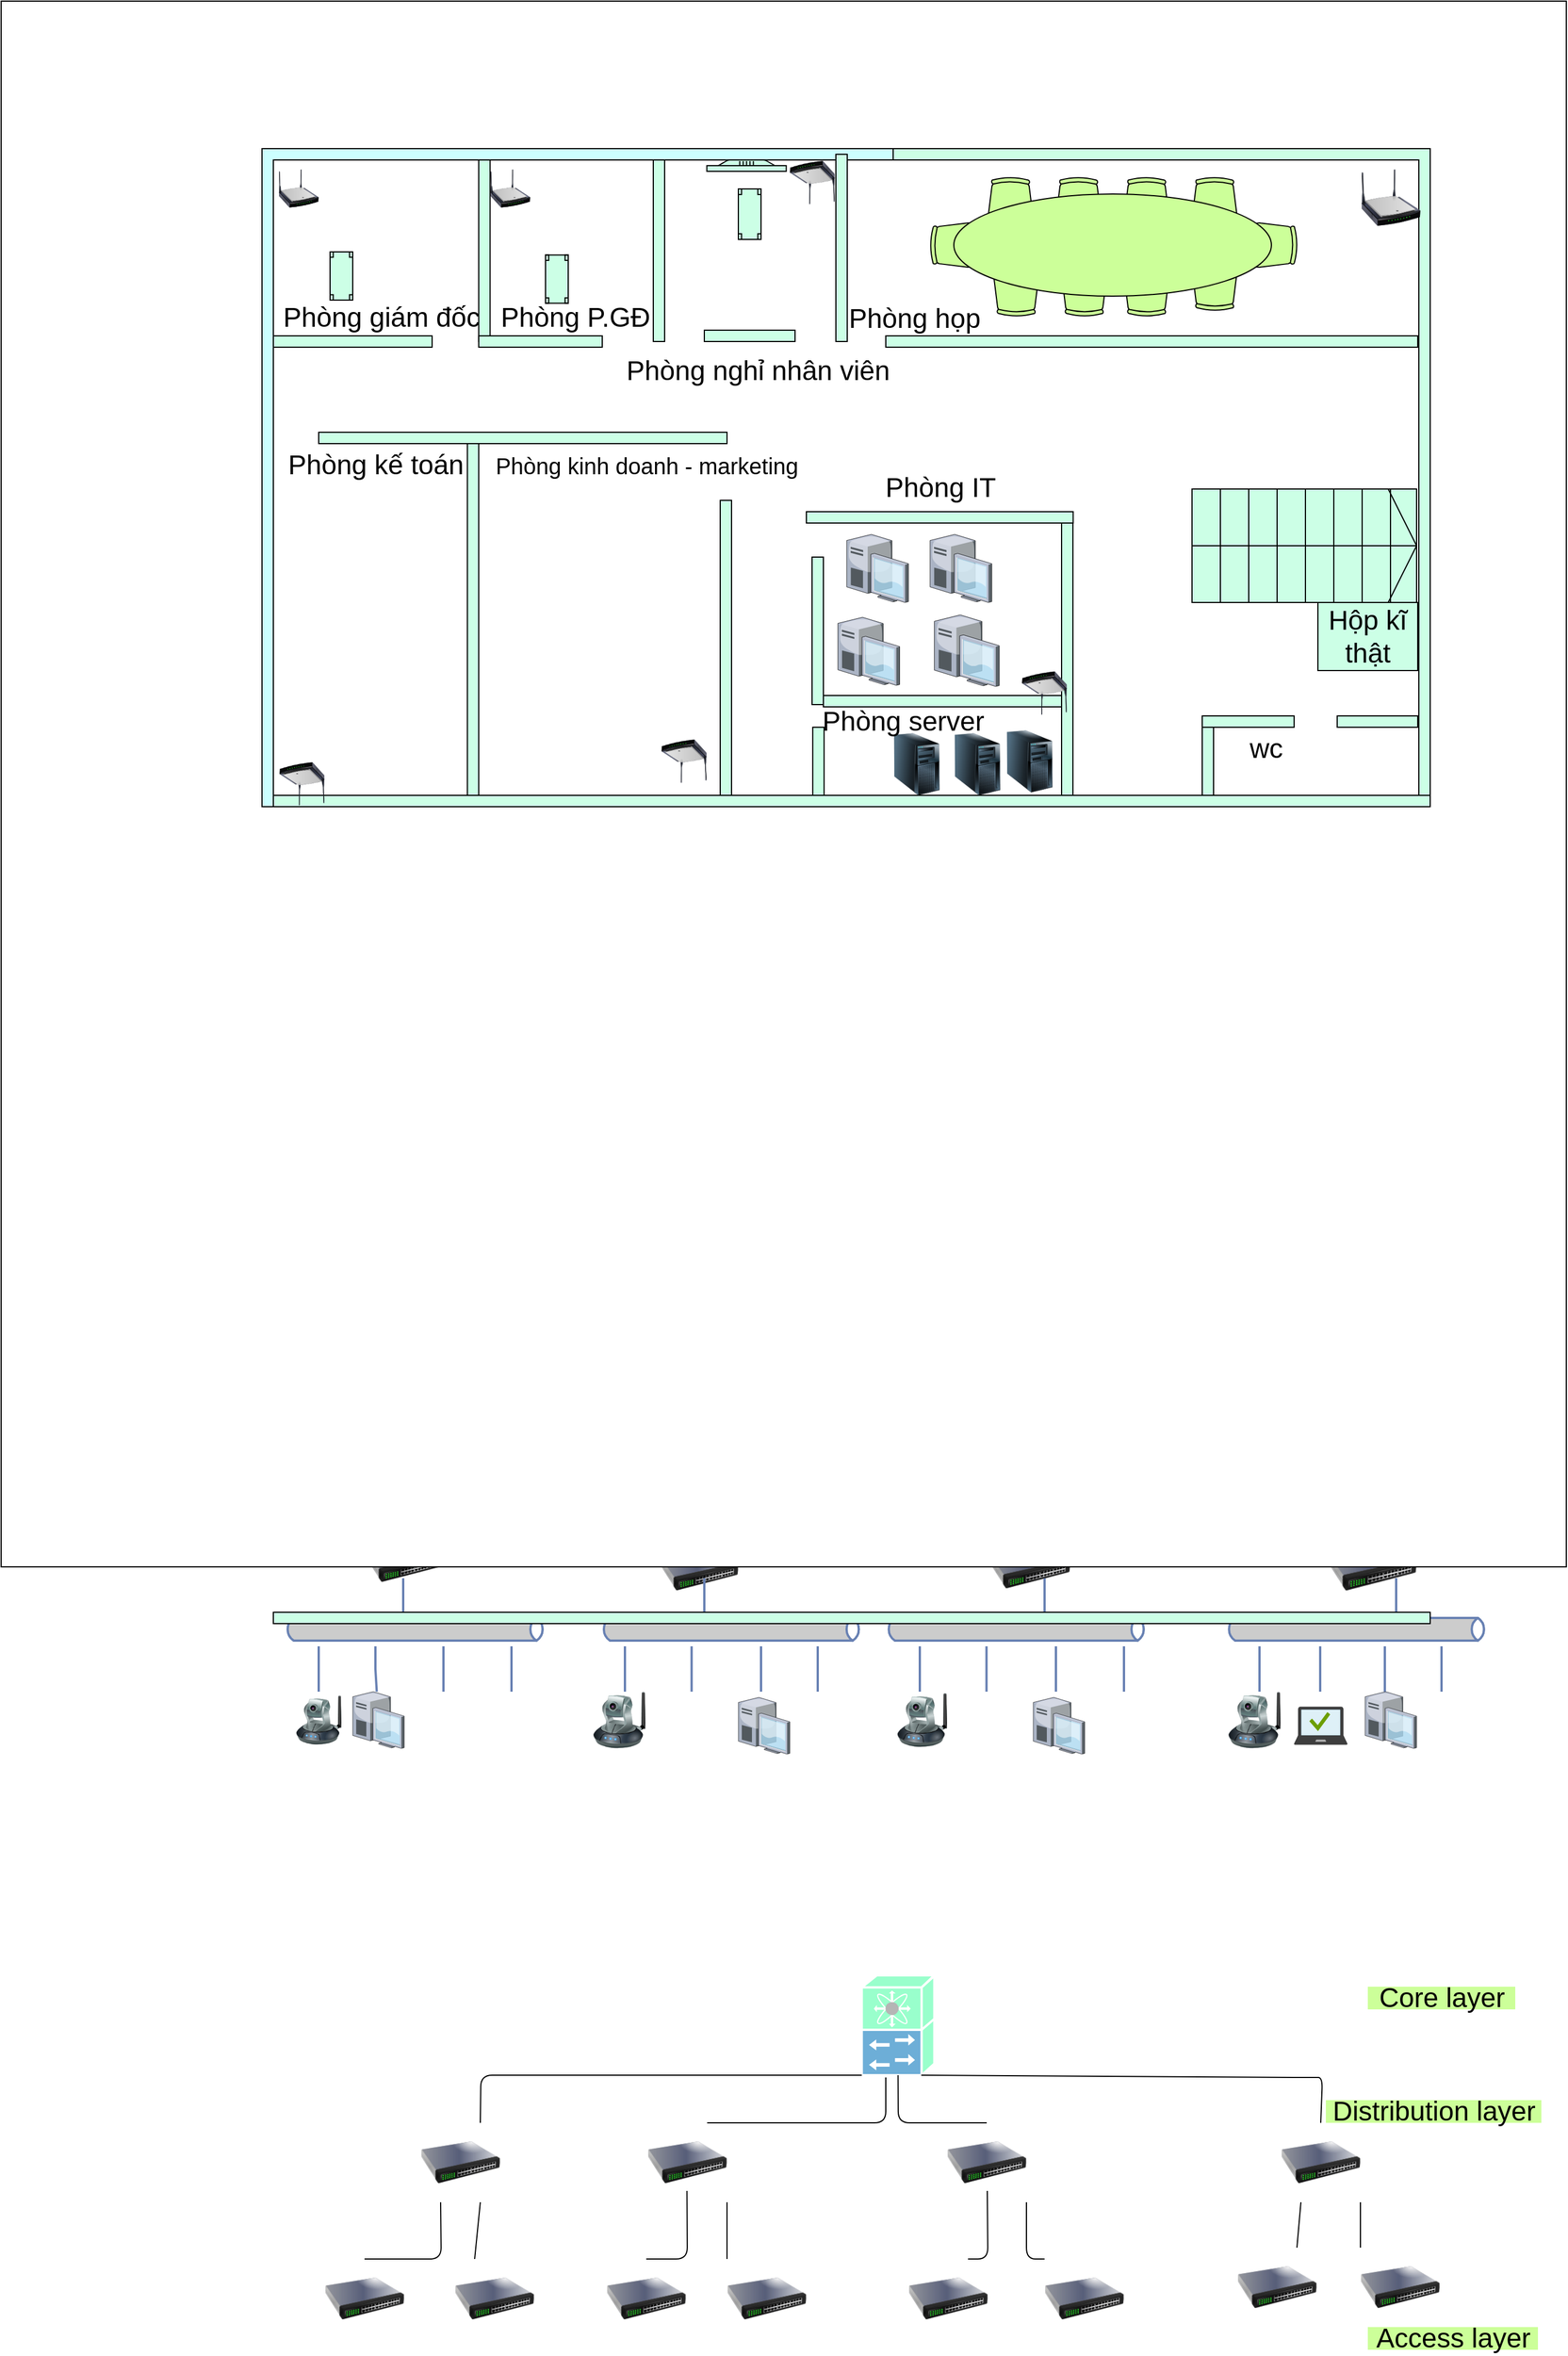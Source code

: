 <mxfile version="13.7.1" type="github">
  <diagram id="0njGj70ZVGsEx9qxfEH7" name="Page-1">
    <mxGraphModel dx="1856" dy="1751" grid="1" gridSize="10" guides="1" tooltips="1" connect="1" arrows="1" fold="1" page="1" pageScale="1" pageWidth="827" pageHeight="1169" math="0" shadow="0">
      <root>
        <mxCell id="0" />
        <mxCell id="1" parent="0" />
        <mxCell id="aUdwk5-sAyRmMtRIr68c-1" value="" style="aspect=fixed;perimeter=ellipsePerimeter;html=1;align=center;shadow=0;dashed=0;spacingTop=3;image;image=img/lib/active_directory/internet_cloud.svg;" parent="1" vertex="1">
          <mxGeometry x="-90" y="-10" width="141.11" height="88.9" as="geometry" />
        </mxCell>
        <mxCell id="aUdwk5-sAyRmMtRIr68c-4" value="" style="shape=mxgraph.cisco.routers.router;html=1;pointerEvents=1;dashed=0;fillColor=#036897;strokeColor=#ffffff;strokeWidth=2;verticalLabelPosition=bottom;verticalAlign=top;align=center;outlineConnect=0;" parent="1" vertex="1">
          <mxGeometry x="230" width="78" height="53" as="geometry" />
        </mxCell>
        <mxCell id="aUdwk5-sAyRmMtRIr68c-6" value="" style="html=1;outlineConnect=0;fillColor=#00FFFF;strokeColor=#6881B3;gradientColor=none;gradientDirection=north;strokeWidth=2;shape=mxgraph.networks.comm_link_edge;html=1;exitX=1;exitY=0.5;exitDx=0;exitDy=0;" parent="1" source="aUdwk5-sAyRmMtRIr68c-1" edge="1">
          <mxGeometry width="100" height="100" relative="1" as="geometry">
            <mxPoint x="130" y="58.5" as="sourcePoint" />
            <mxPoint x="220" y="39" as="targetPoint" />
            <Array as="points">
              <mxPoint x="180" y="28.5" />
            </Array>
          </mxGeometry>
        </mxCell>
        <mxCell id="aUdwk5-sAyRmMtRIr68c-7" value="" style="image;html=1;image=img/lib/clip_art/networking/Firewall-page1_128x128.png" parent="1" vertex="1">
          <mxGeometry x="420" y="-13.5" width="80" height="80" as="geometry" />
        </mxCell>
        <mxCell id="aUdwk5-sAyRmMtRIr68c-17" value="" style="aspect=fixed;perimeter=ellipsePerimeter;html=1;align=center;shadow=0;dashed=0;spacingTop=3;image;image=img/lib/active_directory/web_server.svg;" parent="1" vertex="1">
          <mxGeometry x="806" y="-27" width="64" height="80" as="geometry" />
        </mxCell>
        <mxCell id="aUdwk5-sAyRmMtRIr68c-20" value="" style="aspect=fixed;perimeter=ellipsePerimeter;html=1;align=center;shadow=0;dashed=0;spacingTop=3;image;image=img/lib/active_directory/server_farm.svg;" parent="1" vertex="1">
          <mxGeometry x="620" y="130" width="100" height="100" as="geometry" />
        </mxCell>
        <mxCell id="aUdwk5-sAyRmMtRIr68c-42" value="" style="shape=mxgraph.cisco.controllers_and_modules.10ge_fcoe;html=1;pointerEvents=1;dashed=0;fillColor=#99FFCC;strokeColor=#ffffff;strokeWidth=2;verticalLabelPosition=bottom;verticalAlign=top;align=center;outlineConnect=0;" parent="1" vertex="1">
          <mxGeometry x="428" y="130" width="64" height="88" as="geometry" />
        </mxCell>
        <mxCell id="aUdwk5-sAyRmMtRIr68c-43" value="" style="endArrow=none;html=1;strokeWidth=1;fillColor=#00FFFF;exitX=1;exitY=0.5;exitDx=0;exitDy=0;" parent="1" source="CE6Kxvqm9rSTRqQ2l0Xv-4" edge="1">
          <mxGeometry width="100" relative="1" as="geometry">
            <mxPoint x="672.6" y="40" as="sourcePoint" />
            <mxPoint x="723" y="35" as="targetPoint" />
          </mxGeometry>
        </mxCell>
        <mxCell id="aUdwk5-sAyRmMtRIr68c-44" value="" style="endArrow=none;html=1;strokeWidth=1;fillColor=#00FFFF;" parent="1" edge="1">
          <mxGeometry width="100" relative="1" as="geometry">
            <mxPoint x="612" y="180" as="sourcePoint" />
            <mxPoint x="492" y="180" as="targetPoint" />
          </mxGeometry>
        </mxCell>
        <mxCell id="aUdwk5-sAyRmMtRIr68c-45" value="" style="image;html=1;image=img/lib/clip_art/networking/Switch_128x128.png;fillColor=#99FFCC;direction=east;" parent="1" vertex="1">
          <mxGeometry x="-50" y="310" width="70" height="70" as="geometry" />
        </mxCell>
        <mxCell id="aUdwk5-sAyRmMtRIr68c-46" value="" style="image;html=1;image=img/lib/clip_art/networking/Switch_128x128.png;fillColor=#99FFCC;" parent="1" vertex="1">
          <mxGeometry x="798" y="310" width="80" height="80" as="geometry" />
        </mxCell>
        <mxCell id="aUdwk5-sAyRmMtRIr68c-47" value="" style="image;html=1;image=img/lib/clip_art/networking/Switch_128x128.png;fillColor=#99FFCC;" parent="1" vertex="1">
          <mxGeometry x="500" y="312.5" width="72.6" height="75" as="geometry" />
        </mxCell>
        <mxCell id="aUdwk5-sAyRmMtRIr68c-48" value="" style="image;html=1;image=img/lib/clip_art/networking/Switch_128x128.png;fillColor=#99FFCC;" parent="1" vertex="1">
          <mxGeometry x="210" y="317.5" width="70" height="70" as="geometry" />
        </mxCell>
        <mxCell id="CE6Kxvqm9rSTRqQ2l0Xv-3" value="" style="shape=image;html=1;verticalAlign=top;verticalLabelPosition=bottom;labelBackgroundColor=#ffffff;imageAspect=0;aspect=fixed;image=https://cdn2.iconfinder.com/data/icons/whcompare-isometric-web-hosting-servers/50/server-2-128.png" parent="1" vertex="1">
          <mxGeometry x="793" y="53" width="77" height="77" as="geometry" />
        </mxCell>
        <mxCell id="CE6Kxvqm9rSTRqQ2l0Xv-4" value="" style="image;html=1;image=img/lib/clip_art/networking/Switch_128x128.png;fillColor=#99FFCC;" parent="1" vertex="1">
          <mxGeometry x="610" width="62.6" height="70" as="geometry" />
        </mxCell>
        <mxCell id="CE6Kxvqm9rSTRqQ2l0Xv-24" value="" style="strokeColor=#6881B3;edgeStyle=none;rounded=0;endArrow=none;html=1;strokeWidth=2;" parent="1" edge="1">
          <mxGeometry relative="1" as="geometry">
            <mxPoint x="770" y="400" as="sourcePoint" />
            <mxPoint x="770" y="400" as="targetPoint" />
          </mxGeometry>
        </mxCell>
        <mxCell id="CE6Kxvqm9rSTRqQ2l0Xv-26" value="" style="strokeColor=#6881B3;edgeStyle=none;rounded=0;endArrow=none;html=1;strokeWidth=2;" parent="1" edge="1">
          <mxGeometry relative="1" as="geometry">
            <mxPoint x="890" y="400" as="sourcePoint" />
            <mxPoint x="890" y="400" as="targetPoint" />
          </mxGeometry>
        </mxCell>
        <mxCell id="CE6Kxvqm9rSTRqQ2l0Xv-87" value="" style="html=1;fillColor=#CCCCCC;strokeColor=#6881B3;gradientColor=none;gradientDirection=north;strokeWidth=2;shape=mxgraph.networks.bus;gradientColor=none;gradientDirection=north;fontColor=#ffffff;perimeter=backbonePerimeter;backboneSize=20;shadow=0;direction=south;" parent="1" vertex="1">
          <mxGeometry x="730" y="-10" width="20" height="120" as="geometry" />
        </mxCell>
        <mxCell id="CE6Kxvqm9rSTRqQ2l0Xv-96" value="" style="strokeColor=#6881B3;edgeStyle=none;rounded=0;endArrow=none;html=1;strokeWidth=2;shadow=0;" parent="1" edge="1">
          <mxGeometry relative="1" as="geometry">
            <mxPoint x="790" y="20" as="sourcePoint" />
            <mxPoint x="750" y="20" as="targetPoint" />
          </mxGeometry>
        </mxCell>
        <mxCell id="CE6Kxvqm9rSTRqQ2l0Xv-97" value="" style="strokeColor=#6881B3;edgeStyle=none;rounded=0;endArrow=none;html=1;strokeWidth=2;shadow=0;exitX=-0.016;exitY=0.345;exitDx=0;exitDy=0;exitPerimeter=0;" parent="1" source="CE6Kxvqm9rSTRqQ2l0Xv-3" edge="1">
          <mxGeometry relative="1" as="geometry">
            <mxPoint x="790" y="78.9" as="sourcePoint" />
            <mxPoint x="750" y="78.9" as="targetPoint" />
          </mxGeometry>
        </mxCell>
        <mxCell id="CE6Kxvqm9rSTRqQ2l0Xv-99" value="" style="endArrow=none;html=1;strokeWidth=1;fillColor=#00FFFF;entryX=1;entryY=0.5;entryDx=0;entryDy=0;" parent="1" target="aUdwk5-sAyRmMtRIr68c-7" edge="1">
          <mxGeometry width="100" relative="1" as="geometry">
            <mxPoint x="600" y="27" as="sourcePoint" />
            <mxPoint x="500" y="40" as="targetPoint" />
          </mxGeometry>
        </mxCell>
        <mxCell id="CE6Kxvqm9rSTRqQ2l0Xv-100" value="" style="endArrow=none;html=1;strokeWidth=1;fillColor=#00FFFF;" parent="1" edge="1">
          <mxGeometry width="100" relative="1" as="geometry">
            <mxPoint x="459.5" y="146.5" as="sourcePoint" />
            <mxPoint x="459.5" y="66.5" as="targetPoint" />
          </mxGeometry>
        </mxCell>
        <mxCell id="CE6Kxvqm9rSTRqQ2l0Xv-102" value="" style="endArrow=none;html=1;strokeWidth=1;fillColor=#00FFFF;" parent="1" edge="1">
          <mxGeometry width="100" relative="1" as="geometry">
            <mxPoint x="420" y="185.5" as="sourcePoint" />
            <mxPoint x="300" y="185.5" as="targetPoint" />
          </mxGeometry>
        </mxCell>
        <mxCell id="CE6Kxvqm9rSTRqQ2l0Xv-103" value="" style="image;html=1;image=img/lib/clip_art/computers/Server_Tower_128x128.png;shadow=0;strokeWidth=1;" parent="1" vertex="1">
          <mxGeometry x="158.8" y="90" width="80" height="80" as="geometry" />
        </mxCell>
        <mxCell id="CE6Kxvqm9rSTRqQ2l0Xv-104" value="" style="html=1;fillColor=#CCCCCC;strokeColor=#6881B3;gradientColor=none;gradientDirection=north;strokeWidth=2;shape=mxgraph.networks.bus;gradientColor=none;gradientDirection=north;fontColor=#ffffff;perimeter=backbonePerimeter;backboneSize=20;shadow=0;direction=south;" parent="1" vertex="1">
          <mxGeometry x="280" y="126" width="20" height="120" as="geometry" />
        </mxCell>
        <mxCell id="CE6Kxvqm9rSTRqQ2l0Xv-106" value="" style="strokeColor=#6881B3;edgeStyle=none;rounded=0;endArrow=none;html=1;strokeWidth=2;shadow=0;exitX=-0.016;exitY=0.345;exitDx=0;exitDy=0;exitPerimeter=0;" parent="1" edge="1">
          <mxGeometry relative="1" as="geometry">
            <mxPoint x="271.768" y="146.665" as="sourcePoint" />
            <mxPoint x="230.0" y="146.0" as="targetPoint" />
          </mxGeometry>
        </mxCell>
        <mxCell id="CE6Kxvqm9rSTRqQ2l0Xv-107" value="" style="strokeColor=#6881B3;edgeStyle=none;rounded=0;endArrow=none;html=1;strokeWidth=2;shadow=0;exitX=-0.016;exitY=0.345;exitDx=0;exitDy=0;exitPerimeter=0;" parent="1" edge="1">
          <mxGeometry relative="1" as="geometry">
            <mxPoint x="280.568" y="231.365" as="sourcePoint" />
            <mxPoint x="238.8" y="230.7" as="targetPoint" />
            <Array as="points">
              <mxPoint x="264.68" y="230.7" />
            </Array>
          </mxGeometry>
        </mxCell>
        <mxCell id="CE6Kxvqm9rSTRqQ2l0Xv-108" value="" style="points=[];aspect=fixed;html=1;align=center;shadow=0;dashed=0;image;image=img/lib/allied_telesis/computer_and_terminals/Personal_Computer_with_Server.svg;strokeWidth=1;" parent="1" vertex="1">
          <mxGeometry x="167.6" y="200" width="62.4" height="62.4" as="geometry" />
        </mxCell>
        <mxCell id="CE6Kxvqm9rSTRqQ2l0Xv-111" value="" style="endArrow=none;html=1;shadow=0;strokeWidth=1;entryX=0.352;entryY=-0.035;entryDx=0;entryDy=0;entryPerimeter=0;exitX=0.82;exitY=1;exitDx=0;exitDy=0;exitPerimeter=0;" parent="1" source="aUdwk5-sAyRmMtRIr68c-42" target="aUdwk5-sAyRmMtRIr68c-46" edge="1">
          <mxGeometry width="50" height="50" relative="1" as="geometry">
            <mxPoint x="826" y="280" as="sourcePoint" />
            <mxPoint x="440" y="330" as="targetPoint" />
            <Array as="points">
              <mxPoint x="480" y="280" />
              <mxPoint x="780" y="280" />
              <mxPoint x="826" y="280" />
            </Array>
          </mxGeometry>
        </mxCell>
        <mxCell id="CE6Kxvqm9rSTRqQ2l0Xv-112" value="" style="endArrow=none;html=1;shadow=0;strokeWidth=1;exitX=0.5;exitY=1;exitDx=0;exitDy=0;exitPerimeter=0;" parent="1" source="aUdwk5-sAyRmMtRIr68c-42" edge="1">
          <mxGeometry width="50" height="50" relative="1" as="geometry">
            <mxPoint x="530" y="320" as="sourcePoint" />
            <mxPoint x="510" y="320" as="targetPoint" />
            <Array as="points">
              <mxPoint x="460" y="320" />
              <mxPoint x="480" y="320" />
              <mxPoint x="536" y="320" />
            </Array>
          </mxGeometry>
        </mxCell>
        <mxCell id="CE6Kxvqm9rSTRqQ2l0Xv-113" value="" style="endArrow=none;html=1;shadow=0;strokeWidth=1;exitX=0.75;exitY=0;exitDx=0;exitDy=0;" parent="1" source="aUdwk5-sAyRmMtRIr68c-48" edge="1">
          <mxGeometry width="50" height="50" relative="1" as="geometry">
            <mxPoint x="310" y="300" as="sourcePoint" />
            <mxPoint x="440" y="220" as="targetPoint" />
            <Array as="points">
              <mxPoint x="320" y="318" />
              <mxPoint x="440" y="320" />
              <mxPoint x="440" y="260" />
              <mxPoint x="440" y="220" />
            </Array>
          </mxGeometry>
        </mxCell>
        <mxCell id="CE6Kxvqm9rSTRqQ2l0Xv-114" value="" style="endArrow=none;html=1;shadow=0;strokeWidth=1;entryX=0;entryY=1;entryDx=0;entryDy=0;entryPerimeter=0;" parent="1" target="aUdwk5-sAyRmMtRIr68c-42" edge="1">
          <mxGeometry width="50" height="50" relative="1" as="geometry">
            <mxPoint x="-2" y="300" as="sourcePoint" />
            <mxPoint x="440" y="330" as="targetPoint" />
            <Array as="points">
              <mxPoint x="-2" y="280" />
              <mxPoint x="270" y="280" />
              <mxPoint x="428" y="280" />
            </Array>
          </mxGeometry>
        </mxCell>
        <mxCell id="CE6Kxvqm9rSTRqQ2l0Xv-115" value="" style="endArrow=none;html=1;strokeWidth=1;fillColor=#00FFFF;exitX=1;exitY=0.5;exitDx=0;exitDy=0;exitPerimeter=0;entryX=0;entryY=0.5;entryDx=0;entryDy=0;" parent="1" source="aUdwk5-sAyRmMtRIr68c-4" target="aUdwk5-sAyRmMtRIr68c-7" edge="1">
          <mxGeometry width="100" relative="1" as="geometry">
            <mxPoint x="300.0" y="100" as="sourcePoint" />
            <mxPoint x="350.0" y="101" as="targetPoint" />
          </mxGeometry>
        </mxCell>
        <mxCell id="CE6Kxvqm9rSTRqQ2l0Xv-126" value="" style="html=1;fillColor=#CCCCCC;strokeColor=#6881B3;gradientColor=none;gradientDirection=north;strokeWidth=2;shape=mxgraph.networks.bus;gradientColor=none;gradientDirection=north;fontColor=#ffffff;perimeter=backbonePerimeter;backboneSize=20;shadow=0;" parent="1" vertex="1">
          <mxGeometry x="-120" y="400" width="230" height="10" as="geometry" />
        </mxCell>
        <mxCell id="CE6Kxvqm9rSTRqQ2l0Xv-135" value="" style="strokeColor=#6881B3;edgeStyle=none;rounded=0;endArrow=none;html=1;strokeWidth=2;shadow=0;" parent="1" edge="1">
          <mxGeometry relative="1" as="geometry">
            <mxPoint x="-15.5" y="400" as="sourcePoint" />
            <mxPoint x="-15.5" y="360" as="targetPoint" />
            <Array as="points">
              <mxPoint x="-15.5" y="380" />
              <mxPoint x="-15.5" y="360" />
            </Array>
          </mxGeometry>
        </mxCell>
        <mxCell id="CE6Kxvqm9rSTRqQ2l0Xv-137" value="" style="strokeColor=#6881B3;edgeStyle=none;rounded=0;endArrow=none;html=1;strokeWidth=2;shadow=0;" parent="1" edge="1">
          <mxGeometry relative="1" as="geometry">
            <mxPoint x="-90" y="460" as="sourcePoint" />
            <mxPoint x="-90" y="420" as="targetPoint" />
            <Array as="points">
              <mxPoint x="-90" y="440" />
              <mxPoint x="-90" y="420" />
            </Array>
          </mxGeometry>
        </mxCell>
        <mxCell id="CE6Kxvqm9rSTRqQ2l0Xv-138" value="" style="strokeColor=#6881B3;edgeStyle=none;rounded=0;endArrow=none;html=1;strokeWidth=2;shadow=0;" parent="1" source="CE6Kxvqm9rSTRqQ2l0Xv-165" edge="1">
          <mxGeometry relative="1" as="geometry">
            <mxPoint x="-40" y="460" as="sourcePoint" />
            <mxPoint x="-40" y="420" as="targetPoint" />
            <Array as="points">
              <mxPoint x="-40" y="440" />
              <mxPoint x="-40" y="420" />
            </Array>
          </mxGeometry>
        </mxCell>
        <mxCell id="CE6Kxvqm9rSTRqQ2l0Xv-139" value="" style="strokeColor=#6881B3;edgeStyle=none;rounded=0;endArrow=none;html=1;strokeWidth=2;shadow=0;" parent="1" edge="1">
          <mxGeometry relative="1" as="geometry">
            <mxPoint x="20" y="460" as="sourcePoint" />
            <mxPoint x="20" y="420" as="targetPoint" />
            <Array as="points">
              <mxPoint x="20" y="440" />
              <mxPoint x="20" y="420" />
            </Array>
          </mxGeometry>
        </mxCell>
        <mxCell id="CE6Kxvqm9rSTRqQ2l0Xv-140" value="" style="strokeColor=#6881B3;edgeStyle=none;rounded=0;endArrow=none;html=1;strokeWidth=2;shadow=0;" parent="1" edge="1">
          <mxGeometry relative="1" as="geometry">
            <mxPoint x="80" y="460" as="sourcePoint" />
            <mxPoint x="80" y="420" as="targetPoint" />
            <Array as="points">
              <mxPoint x="80" y="440" />
              <mxPoint x="80" y="420" />
            </Array>
          </mxGeometry>
        </mxCell>
        <mxCell id="CE6Kxvqm9rSTRqQ2l0Xv-141" value="" style="html=1;outlineConnect=0;fillColor=#CCCCCC;strokeColor=#6881B3;gradientColor=none;gradientDirection=north;strokeWidth=2;shape=mxgraph.networks.bus;gradientColor=none;gradientDirection=north;fontColor=#ffffff;perimeter=backbonePerimeter;backboneSize=20;shadow=0;" parent="1" vertex="1">
          <mxGeometry x="330" y="260" width="200" height="20" as="geometry" />
        </mxCell>
        <mxCell id="CE6Kxvqm9rSTRqQ2l0Xv-142" value="" style="html=1;fillColor=#CCCCCC;strokeColor=#6881B3;gradientColor=none;gradientDirection=north;strokeWidth=2;shape=mxgraph.networks.bus;gradientColor=none;gradientDirection=north;fontColor=#ffffff;perimeter=backbonePerimeter;backboneSize=20;shadow=0;" parent="1" vertex="1">
          <mxGeometry x="410" y="400" width="230" height="10" as="geometry" />
        </mxCell>
        <mxCell id="CE6Kxvqm9rSTRqQ2l0Xv-143" value="" style="strokeColor=#6881B3;edgeStyle=none;rounded=0;endArrow=none;html=1;strokeWidth=2;shadow=0;" parent="1" edge="1">
          <mxGeometry relative="1" as="geometry">
            <mxPoint x="250" y="400" as="sourcePoint" />
            <mxPoint x="250" y="360" as="targetPoint" />
            <Array as="points">
              <mxPoint x="250" y="380" />
              <mxPoint x="250" y="360" />
            </Array>
          </mxGeometry>
        </mxCell>
        <mxCell id="CE6Kxvqm9rSTRqQ2l0Xv-144" value="" style="strokeColor=#6881B3;edgeStyle=none;rounded=0;endArrow=none;html=1;strokeWidth=2;shadow=0;" parent="1" edge="1">
          <mxGeometry relative="1" as="geometry">
            <mxPoint x="620" y="460" as="sourcePoint" />
            <mxPoint x="620" y="420" as="targetPoint" />
            <Array as="points">
              <mxPoint x="620" y="440" />
              <mxPoint x="620" y="420" />
            </Array>
          </mxGeometry>
        </mxCell>
        <mxCell id="CE6Kxvqm9rSTRqQ2l0Xv-145" value="" style="strokeColor=#6881B3;edgeStyle=none;rounded=0;endArrow=none;html=1;strokeWidth=2;shadow=0;" parent="1" edge="1">
          <mxGeometry relative="1" as="geometry">
            <mxPoint x="560" y="460" as="sourcePoint" />
            <mxPoint x="560" y="420" as="targetPoint" />
            <Array as="points">
              <mxPoint x="560" y="440" />
              <mxPoint x="560" y="420" />
            </Array>
          </mxGeometry>
        </mxCell>
        <mxCell id="CE6Kxvqm9rSTRqQ2l0Xv-146" value="" style="strokeColor=#6881B3;edgeStyle=none;rounded=0;endArrow=none;html=1;strokeWidth=2;shadow=0;" parent="1" edge="1">
          <mxGeometry relative="1" as="geometry">
            <mxPoint x="440" y="460" as="sourcePoint" />
            <mxPoint x="440" y="420" as="targetPoint" />
            <Array as="points">
              <mxPoint x="440" y="440" />
              <mxPoint x="440" y="420" />
            </Array>
          </mxGeometry>
        </mxCell>
        <mxCell id="CE6Kxvqm9rSTRqQ2l0Xv-147" value="" style="strokeColor=#6881B3;edgeStyle=none;rounded=0;endArrow=none;html=1;strokeWidth=2;shadow=0;" parent="1" edge="1">
          <mxGeometry relative="1" as="geometry">
            <mxPoint x="498.8" y="460" as="sourcePoint" />
            <mxPoint x="498.8" y="420" as="targetPoint" />
            <Array as="points">
              <mxPoint x="498.8" y="440" />
              <mxPoint x="498.8" y="420" />
            </Array>
          </mxGeometry>
        </mxCell>
        <mxCell id="CE6Kxvqm9rSTRqQ2l0Xv-148" value="" style="html=1;fillColor=#CCCCCC;strokeColor=#6881B3;gradientColor=none;gradientDirection=north;strokeWidth=2;shape=mxgraph.networks.bus;gradientColor=none;gradientDirection=north;fontColor=#ffffff;perimeter=backbonePerimeter;backboneSize=20;shadow=0;" parent="1" vertex="1">
          <mxGeometry x="158.8" y="400" width="230" height="10" as="geometry" />
        </mxCell>
        <mxCell id="CE6Kxvqm9rSTRqQ2l0Xv-149" value="" style="strokeColor=#6881B3;edgeStyle=none;rounded=0;endArrow=none;html=1;strokeWidth=2;shadow=0;" parent="1" edge="1">
          <mxGeometry relative="1" as="geometry">
            <mxPoint x="550" y="400" as="sourcePoint" />
            <mxPoint x="550" y="360" as="targetPoint" />
            <Array as="points">
              <mxPoint x="550" y="380" />
              <mxPoint x="550" y="360" />
            </Array>
          </mxGeometry>
        </mxCell>
        <mxCell id="CE6Kxvqm9rSTRqQ2l0Xv-150" value="" style="strokeColor=#6881B3;edgeStyle=none;rounded=0;endArrow=none;html=1;strokeWidth=2;shadow=0;" parent="1" edge="1">
          <mxGeometry relative="1" as="geometry">
            <mxPoint x="350" y="460" as="sourcePoint" />
            <mxPoint x="350" y="420" as="targetPoint" />
            <Array as="points">
              <mxPoint x="350" y="440" />
              <mxPoint x="350" y="420" />
            </Array>
          </mxGeometry>
        </mxCell>
        <mxCell id="CE6Kxvqm9rSTRqQ2l0Xv-151" value="" style="strokeColor=#6881B3;edgeStyle=none;rounded=0;endArrow=none;html=1;strokeWidth=2;shadow=0;" parent="1" edge="1">
          <mxGeometry relative="1" as="geometry">
            <mxPoint x="300" y="460" as="sourcePoint" />
            <mxPoint x="300" y="420" as="targetPoint" />
            <Array as="points">
              <mxPoint x="300" y="440" />
              <mxPoint x="300" y="420" />
            </Array>
          </mxGeometry>
        </mxCell>
        <mxCell id="CE6Kxvqm9rSTRqQ2l0Xv-152" value="" style="strokeColor=#6881B3;edgeStyle=none;rounded=0;endArrow=none;html=1;strokeWidth=2;shadow=0;" parent="1" edge="1">
          <mxGeometry relative="1" as="geometry">
            <mxPoint x="180" y="460" as="sourcePoint" />
            <mxPoint x="180" y="420" as="targetPoint" />
            <Array as="points">
              <mxPoint x="180" y="440" />
              <mxPoint x="180" y="420" />
            </Array>
          </mxGeometry>
        </mxCell>
        <mxCell id="CE6Kxvqm9rSTRqQ2l0Xv-153" value="" style="strokeColor=#6881B3;edgeStyle=none;rounded=0;endArrow=none;html=1;strokeWidth=2;shadow=0;" parent="1" edge="1">
          <mxGeometry relative="1" as="geometry">
            <mxPoint x="238.8" y="460" as="sourcePoint" />
            <mxPoint x="238.8" y="420" as="targetPoint" />
            <Array as="points">
              <mxPoint x="238.8" y="440" />
              <mxPoint x="238.8" y="420" />
            </Array>
          </mxGeometry>
        </mxCell>
        <mxCell id="CE6Kxvqm9rSTRqQ2l0Xv-154" value="" style="html=1;fillColor=#CCCCCC;strokeColor=#6881B3;gradientColor=none;gradientDirection=north;strokeWidth=2;shape=mxgraph.networks.bus;gradientColor=none;gradientDirection=north;fontColor=#ffffff;perimeter=backbonePerimeter;backboneSize=20;shadow=0;" parent="1" vertex="1">
          <mxGeometry x="710" y="400" width="230" height="10" as="geometry" />
        </mxCell>
        <mxCell id="CE6Kxvqm9rSTRqQ2l0Xv-155" value="" style="strokeColor=#6881B3;edgeStyle=none;rounded=0;endArrow=none;html=1;strokeWidth=2;shadow=0;" parent="1" edge="1">
          <mxGeometry relative="1" as="geometry">
            <mxPoint x="860" y="400" as="sourcePoint" />
            <mxPoint x="860" y="360" as="targetPoint" />
            <Array as="points">
              <mxPoint x="860" y="380" />
              <mxPoint x="860" y="360" />
            </Array>
          </mxGeometry>
        </mxCell>
        <mxCell id="CE6Kxvqm9rSTRqQ2l0Xv-156" value="" style="strokeColor=#6881B3;edgeStyle=none;rounded=0;endArrow=none;html=1;strokeWidth=2;shadow=0;" parent="1" edge="1">
          <mxGeometry relative="1" as="geometry">
            <mxPoint x="900" y="460" as="sourcePoint" />
            <mxPoint x="900" y="420" as="targetPoint" />
            <Array as="points">
              <mxPoint x="900" y="440" />
              <mxPoint x="900" y="420" />
            </Array>
          </mxGeometry>
        </mxCell>
        <mxCell id="CE6Kxvqm9rSTRqQ2l0Xv-157" value="" style="strokeColor=#6881B3;edgeStyle=none;rounded=0;endArrow=none;html=1;strokeWidth=2;shadow=0;" parent="1" edge="1">
          <mxGeometry relative="1" as="geometry">
            <mxPoint x="850" y="460" as="sourcePoint" />
            <mxPoint x="850" y="420" as="targetPoint" />
            <Array as="points">
              <mxPoint x="850" y="440" />
              <mxPoint x="850" y="420" />
            </Array>
          </mxGeometry>
        </mxCell>
        <mxCell id="CE6Kxvqm9rSTRqQ2l0Xv-158" value="" style="strokeColor=#6881B3;edgeStyle=none;rounded=0;endArrow=none;html=1;strokeWidth=2;shadow=0;" parent="1" edge="1">
          <mxGeometry relative="1" as="geometry">
            <mxPoint x="739.5" y="460" as="sourcePoint" />
            <mxPoint x="739.5" y="420" as="targetPoint" />
            <Array as="points">
              <mxPoint x="739.5" y="440" />
              <mxPoint x="739.5" y="420" />
            </Array>
          </mxGeometry>
        </mxCell>
        <mxCell id="CE6Kxvqm9rSTRqQ2l0Xv-159" value="" style="strokeColor=#6881B3;edgeStyle=none;rounded=0;endArrow=none;html=1;strokeWidth=2;shadow=0;" parent="1" edge="1">
          <mxGeometry relative="1" as="geometry">
            <mxPoint x="793.0" y="460" as="sourcePoint" />
            <mxPoint x="793.0" y="420" as="targetPoint" />
            <Array as="points">
              <mxPoint x="793" y="440" />
              <mxPoint x="793" y="420" />
            </Array>
          </mxGeometry>
        </mxCell>
        <mxCell id="CE6Kxvqm9rSTRqQ2l0Xv-160" value="" style="image;html=1;image=img/lib/clip_art/networking/Ip_Camera_128x128.png;shadow=0;strokeWidth=1;" parent="1" vertex="1">
          <mxGeometry x="-110" y="455" width="40" height="60" as="geometry" />
        </mxCell>
        <mxCell id="CE6Kxvqm9rSTRqQ2l0Xv-161" value="" style="image;html=1;image=img/lib/clip_art/networking/Ip_Camera_128x128.png;shadow=0;strokeWidth=1;" parent="1" vertex="1">
          <mxGeometry x="150" y="460" width="50" height="50" as="geometry" />
        </mxCell>
        <mxCell id="CE6Kxvqm9rSTRqQ2l0Xv-162" value="" style="image;html=1;image=img/lib/clip_art/networking/Ip_Camera_128x128.png;shadow=0;strokeWidth=1;" parent="1" vertex="1">
          <mxGeometry x="420" y="460" width="44" height="50" as="geometry" />
        </mxCell>
        <mxCell id="CE6Kxvqm9rSTRqQ2l0Xv-163" value="" style="image;html=1;image=img/lib/clip_art/networking/Ip_Camera_128x128.png;shadow=0;strokeWidth=1;" parent="1" vertex="1">
          <mxGeometry x="710" y="460" width="50" height="50" as="geometry" />
        </mxCell>
        <mxCell id="CE6Kxvqm9rSTRqQ2l0Xv-164" value="" style="aspect=fixed;html=1;points=[];align=center;image;fontSize=12;image=img/lib/mscae/Managed_Desktop.svg;shadow=0;strokeWidth=1;" parent="1" vertex="1">
          <mxGeometry x="770" y="473.08" width="47" height="33.84" as="geometry" />
        </mxCell>
        <mxCell id="CE6Kxvqm9rSTRqQ2l0Xv-165" value="" style="verticalLabelPosition=bottom;aspect=fixed;html=1;verticalAlign=top;strokeColor=none;align=center;outlineConnect=0;shape=mxgraph.citrix.desktop;shadow=0;" parent="1" vertex="1">
          <mxGeometry x="-60" y="460" width="45.41" height="50" as="geometry" />
        </mxCell>
        <mxCell id="CE6Kxvqm9rSTRqQ2l0Xv-166" value="" style="verticalLabelPosition=bottom;aspect=fixed;html=1;verticalAlign=top;strokeColor=none;align=center;outlineConnect=0;shape=mxgraph.citrix.desktop;shadow=0;" parent="1" vertex="1">
          <mxGeometry x="280" y="465" width="45.41" height="50" as="geometry" />
        </mxCell>
        <mxCell id="CE6Kxvqm9rSTRqQ2l0Xv-167" value="" style="verticalLabelPosition=bottom;aspect=fixed;html=1;verticalAlign=top;strokeColor=none;align=center;outlineConnect=0;shape=mxgraph.citrix.desktop;shadow=0;" parent="1" vertex="1">
          <mxGeometry x="540" y="465" width="45.41" height="50" as="geometry" />
        </mxCell>
        <mxCell id="CE6Kxvqm9rSTRqQ2l0Xv-168" value="" style="verticalLabelPosition=bottom;aspect=fixed;html=1;verticalAlign=top;strokeColor=none;align=center;outlineConnect=0;shape=mxgraph.citrix.desktop;shadow=0;" parent="1" vertex="1">
          <mxGeometry x="832.59" y="460" width="45.41" height="50" as="geometry" />
        </mxCell>
        <mxCell id="CE6Kxvqm9rSTRqQ2l0Xv-169" value="" style="shape=image;html=1;verticalAlign=top;verticalLabelPosition=bottom;labelBackgroundColor=#ffffff;imageAspect=0;aspect=fixed;image=https://cdn2.iconfinder.com/data/icons/e-commerce-glyph-2/614/2_-_Cash_Register-128.png;shadow=0;strokeWidth=1;" parent="1" vertex="1">
          <mxGeometry x="-10" y="450" width="70" height="70" as="geometry" />
        </mxCell>
        <mxCell id="CE6Kxvqm9rSTRqQ2l0Xv-170" value="" style="shape=mxgraph.cisco.controllers_and_modules.10ge_fcoe;html=1;pointerEvents=1;dashed=0;fillColor=#99FFCC;strokeColor=#ffffff;strokeWidth=2;verticalLabelPosition=bottom;verticalAlign=top;align=center;outlineConnect=0;" parent="1" vertex="1">
          <mxGeometry x="388.8" y="710" width="64" height="88" as="geometry" />
        </mxCell>
        <mxCell id="CE6Kxvqm9rSTRqQ2l0Xv-171" value="" style="image;html=1;image=img/lib/clip_art/networking/Switch_128x128.png;fillColor=#99FFCC;" parent="1" vertex="1">
          <mxGeometry y="840" width="70" height="70" as="geometry" />
        </mxCell>
        <mxCell id="CE6Kxvqm9rSTRqQ2l0Xv-172" value="" style="image;html=1;image=img/lib/clip_art/networking/Switch_128x128.png;fillColor=#99FFCC;" parent="1" vertex="1">
          <mxGeometry x="200" y="840" width="70" height="70" as="geometry" />
        </mxCell>
        <mxCell id="CE6Kxvqm9rSTRqQ2l0Xv-173" value="" style="image;html=1;image=img/lib/clip_art/networking/Switch_128x128.png;fillColor=#99FFCC;" parent="1" vertex="1">
          <mxGeometry x="758.5" y="840" width="70" height="70" as="geometry" />
        </mxCell>
        <mxCell id="CE6Kxvqm9rSTRqQ2l0Xv-174" value="" style="image;html=1;image=img/lib/clip_art/networking/Switch_128x128.png;fillColor=#99FFCC;" parent="1" vertex="1">
          <mxGeometry x="464" y="840" width="70" height="70" as="geometry" />
        </mxCell>
        <mxCell id="CE6Kxvqm9rSTRqQ2l0Xv-175" value="" style="endArrow=none;html=1;shadow=0;strokeWidth=1;entryX=0;entryY=1;entryDx=0;entryDy=0;entryPerimeter=0;exitX=0.75;exitY=0;exitDx=0;exitDy=0;" parent="1" source="CE6Kxvqm9rSTRqQ2l0Xv-171" target="CE6Kxvqm9rSTRqQ2l0Xv-170" edge="1">
          <mxGeometry width="50" height="50" relative="1" as="geometry">
            <mxPoint x="50" y="740" as="sourcePoint" />
            <mxPoint x="100" y="690" as="targetPoint" />
            <Array as="points">
              <mxPoint x="53" y="798" />
            </Array>
          </mxGeometry>
        </mxCell>
        <mxCell id="CE6Kxvqm9rSTRqQ2l0Xv-176" value="" style="endArrow=none;html=1;shadow=0;strokeWidth=1;exitX=0.75;exitY=0;exitDx=0;exitDy=0;" parent="1" source="CE6Kxvqm9rSTRqQ2l0Xv-172" edge="1">
          <mxGeometry width="50" height="50" relative="1" as="geometry">
            <mxPoint x="400" y="890" as="sourcePoint" />
            <mxPoint x="410" y="800" as="targetPoint" />
            <Array as="points">
              <mxPoint x="410" y="840" />
            </Array>
          </mxGeometry>
        </mxCell>
        <mxCell id="CE6Kxvqm9rSTRqQ2l0Xv-177" value="" style="endArrow=none;html=1;shadow=0;strokeWidth=1;entryX=0.5;entryY=1;entryDx=0;entryDy=0;entryPerimeter=0;exitX=0.5;exitY=0;exitDx=0;exitDy=0;" parent="1" source="CE6Kxvqm9rSTRqQ2l0Xv-174" target="CE6Kxvqm9rSTRqQ2l0Xv-170" edge="1">
          <mxGeometry width="50" height="50" relative="1" as="geometry">
            <mxPoint x="400" y="890" as="sourcePoint" />
            <mxPoint x="450" y="840" as="targetPoint" />
            <Array as="points">
              <mxPoint x="421" y="840" />
            </Array>
          </mxGeometry>
        </mxCell>
        <mxCell id="CE6Kxvqm9rSTRqQ2l0Xv-178" value="" style="endArrow=none;html=1;shadow=0;strokeWidth=1;entryX=0.5;entryY=0;entryDx=0;entryDy=0;exitX=0.82;exitY=1;exitDx=0;exitDy=0;exitPerimeter=0;" parent="1" source="CE6Kxvqm9rSTRqQ2l0Xv-170" target="CE6Kxvqm9rSTRqQ2l0Xv-173" edge="1">
          <mxGeometry width="50" height="50" relative="1" as="geometry">
            <mxPoint x="400" y="890" as="sourcePoint" />
            <mxPoint x="450" y="840" as="targetPoint" />
            <Array as="points">
              <mxPoint x="780" y="800" />
              <mxPoint x="795" y="800" />
            </Array>
          </mxGeometry>
        </mxCell>
        <mxCell id="CE6Kxvqm9rSTRqQ2l0Xv-179" value="" style="image;html=1;image=img/lib/clip_art/networking/Switch_128x128.png;fillColor=#99FFCC;" parent="1" vertex="1">
          <mxGeometry x="-84.59" y="960" width="70" height="70" as="geometry" />
        </mxCell>
        <mxCell id="CE6Kxvqm9rSTRqQ2l0Xv-180" value="" style="image;html=1;image=img/lib/clip_art/networking/Switch_128x128.png;fillColor=#99FFCC;" parent="1" vertex="1">
          <mxGeometry x="30" y="960" width="70" height="70" as="geometry" />
        </mxCell>
        <mxCell id="CE6Kxvqm9rSTRqQ2l0Xv-181" value="" style="image;html=1;image=img/lib/clip_art/networking/Switch_128x128.png;fillColor=#99FFCC;" parent="1" vertex="1">
          <mxGeometry x="720" y="950" width="70" height="70" as="geometry" />
        </mxCell>
        <mxCell id="CE6Kxvqm9rSTRqQ2l0Xv-182" value="" style="image;html=1;image=img/lib/clip_art/networking/Switch_128x128.png;fillColor=#99FFCC;" parent="1" vertex="1">
          <mxGeometry x="550" y="960" width="70" height="70" as="geometry" />
        </mxCell>
        <mxCell id="CE6Kxvqm9rSTRqQ2l0Xv-183" value="" style="image;html=1;image=img/lib/clip_art/networking/Switch_128x128.png;fillColor=#99FFCC;" parent="1" vertex="1">
          <mxGeometry x="430" y="960" width="70" height="70" as="geometry" />
        </mxCell>
        <mxCell id="CE6Kxvqm9rSTRqQ2l0Xv-184" value="" style="image;html=1;image=img/lib/clip_art/networking/Switch_128x128.png;fillColor=#99FFCC;" parent="1" vertex="1">
          <mxGeometry x="270" y="960" width="70" height="70" as="geometry" />
        </mxCell>
        <mxCell id="CE6Kxvqm9rSTRqQ2l0Xv-185" value="" style="image;html=1;image=img/lib/clip_art/networking/Switch_128x128.png;fillColor=#99FFCC;" parent="1" vertex="1">
          <mxGeometry x="163.8" y="960" width="70" height="70" as="geometry" />
        </mxCell>
        <mxCell id="CE6Kxvqm9rSTRqQ2l0Xv-186" value="" style="image;html=1;image=img/lib/clip_art/networking/Switch_128x128.png;fillColor=#99FFCC;" parent="1" vertex="1">
          <mxGeometry x="828.5" y="950" width="70" height="70" as="geometry" />
        </mxCell>
        <mxCell id="CE6Kxvqm9rSTRqQ2l0Xv-187" value="" style="endArrow=none;html=1;shadow=0;strokeWidth=1;exitX=0.5;exitY=0;exitDx=0;exitDy=0;entryX=0.25;entryY=1;entryDx=0;entryDy=0;" parent="1" source="CE6Kxvqm9rSTRqQ2l0Xv-179" target="CE6Kxvqm9rSTRqQ2l0Xv-171" edge="1">
          <mxGeometry width="50" height="50" relative="1" as="geometry">
            <mxPoint x="400" y="890" as="sourcePoint" />
            <mxPoint x="450" y="840" as="targetPoint" />
            <Array as="points">
              <mxPoint x="18" y="960" />
            </Array>
          </mxGeometry>
        </mxCell>
        <mxCell id="CE6Kxvqm9rSTRqQ2l0Xv-189" value="" style="endArrow=none;html=1;shadow=0;strokeWidth=1;exitX=0.75;exitY=0;exitDx=0;exitDy=0;entryX=0.25;entryY=1;entryDx=0;entryDy=0;" parent="1" source="CE6Kxvqm9rSTRqQ2l0Xv-183" edge="1">
          <mxGeometry width="50" height="50" relative="1" as="geometry">
            <mxPoint x="432.41" y="950" as="sourcePoint" />
            <mxPoint x="499.5" y="900" as="targetPoint" />
            <Array as="points">
              <mxPoint x="500" y="960" />
            </Array>
          </mxGeometry>
        </mxCell>
        <mxCell id="CE6Kxvqm9rSTRqQ2l0Xv-190" value="" style="endArrow=none;html=1;shadow=0;strokeWidth=1;exitX=0.5;exitY=0;exitDx=0;exitDy=0;entryX=0.25;entryY=1;entryDx=0;entryDy=0;" parent="1" source="CE6Kxvqm9rSTRqQ2l0Xv-185" edge="1">
          <mxGeometry width="50" height="50" relative="1" as="geometry">
            <mxPoint x="167.6" y="950" as="sourcePoint" />
            <mxPoint x="234.69" y="900" as="targetPoint" />
            <Array as="points">
              <mxPoint x="235" y="960" />
            </Array>
          </mxGeometry>
        </mxCell>
        <mxCell id="CE6Kxvqm9rSTRqQ2l0Xv-191" value="" style="endArrow=none;html=1;shadow=0;strokeWidth=1;exitX=0.75;exitY=1;exitDx=0;exitDy=0;entryX=0.25;entryY=0;entryDx=0;entryDy=0;" parent="1" source="CE6Kxvqm9rSTRqQ2l0Xv-171" target="CE6Kxvqm9rSTRqQ2l0Xv-180" edge="1">
          <mxGeometry width="50" height="50" relative="1" as="geometry">
            <mxPoint x="400" y="890" as="sourcePoint" />
            <mxPoint x="450" y="840" as="targetPoint" />
          </mxGeometry>
        </mxCell>
        <mxCell id="CE6Kxvqm9rSTRqQ2l0Xv-192" value="" style="endArrow=none;html=1;shadow=0;strokeWidth=1;exitX=1;exitY=1;exitDx=0;exitDy=0;entryX=0;entryY=0;entryDx=0;entryDy=0;" parent="1" source="CE6Kxvqm9rSTRqQ2l0Xv-172" target="CE6Kxvqm9rSTRqQ2l0Xv-184" edge="1">
          <mxGeometry width="50" height="50" relative="1" as="geometry">
            <mxPoint x="275" y="900" as="sourcePoint" />
            <mxPoint x="270" y="950" as="targetPoint" />
          </mxGeometry>
        </mxCell>
        <mxCell id="CE6Kxvqm9rSTRqQ2l0Xv-193" value="" style="endArrow=none;html=1;shadow=0;strokeWidth=1;exitX=1;exitY=1;exitDx=0;exitDy=0;entryX=0;entryY=0;entryDx=0;entryDy=0;" parent="1" source="CE6Kxvqm9rSTRqQ2l0Xv-174" target="CE6Kxvqm9rSTRqQ2l0Xv-182" edge="1">
          <mxGeometry width="50" height="50" relative="1" as="geometry">
            <mxPoint x="555" y="900" as="sourcePoint" />
            <mxPoint x="550" y="950" as="targetPoint" />
            <Array as="points">
              <mxPoint x="534" y="960" />
            </Array>
          </mxGeometry>
        </mxCell>
        <mxCell id="CE6Kxvqm9rSTRqQ2l0Xv-195" value="" style="endArrow=none;html=1;shadow=0;strokeWidth=1;exitX=0.25;exitY=1;exitDx=0;exitDy=0;entryX=0.75;entryY=0;entryDx=0;entryDy=0;" parent="1" source="CE6Kxvqm9rSTRqQ2l0Xv-173" target="CE6Kxvqm9rSTRqQ2l0Xv-181" edge="1">
          <mxGeometry width="50" height="50" relative="1" as="geometry">
            <mxPoint x="793" y="910" as="sourcePoint" />
            <mxPoint x="793" y="960" as="targetPoint" />
          </mxGeometry>
        </mxCell>
        <mxCell id="CE6Kxvqm9rSTRqQ2l0Xv-196" value="" style="endArrow=none;html=1;shadow=0;strokeWidth=1;exitX=1;exitY=1;exitDx=0;exitDy=0;entryX=0;entryY=0;entryDx=0;entryDy=0;" parent="1" source="CE6Kxvqm9rSTRqQ2l0Xv-173" target="CE6Kxvqm9rSTRqQ2l0Xv-186" edge="1">
          <mxGeometry width="50" height="50" relative="1" as="geometry">
            <mxPoint x="817" y="920" as="sourcePoint" />
            <mxPoint x="817" y="970" as="targetPoint" />
          </mxGeometry>
        </mxCell>
        <mxCell id="CE6Kxvqm9rSTRqQ2l0Xv-197" value="&lt;font style=&quot;font-size: 24px&quot;&gt;Core layer&lt;/font&gt;" style="text;html=1;resizable=0;autosize=1;align=center;verticalAlign=middle;points=[];fillColor=#CCFF99;strokeColor=none;rounded=0;shadow=0;" parent="1" vertex="1">
          <mxGeometry x="835" y="720" width="130" height="20" as="geometry" />
        </mxCell>
        <mxCell id="CE6Kxvqm9rSTRqQ2l0Xv-200" value="&lt;font style=&quot;font-size: 24px&quot;&gt;Distribution layer&lt;/font&gt;" style="text;html=1;resizable=0;autosize=1;align=center;verticalAlign=middle;points=[];fillColor=#CCFF99;strokeColor=none;rounded=0;shadow=0;" parent="1" vertex="1">
          <mxGeometry x="798" y="820" width="190" height="20" as="geometry" />
        </mxCell>
        <mxCell id="CE6Kxvqm9rSTRqQ2l0Xv-202" value="&lt;font style=&quot;font-size: 24px&quot;&gt;Access layer&lt;/font&gt;" style="text;html=1;resizable=0;autosize=1;align=center;verticalAlign=middle;points=[];fillColor=#CCFF99;strokeColor=none;rounded=0;shadow=0;" parent="1" vertex="1">
          <mxGeometry x="835" y="1020" width="150" height="20" as="geometry" />
        </mxCell>
        <mxCell id="g7v4xznSU_LMRHfLuMWI-2" value="" style="whiteSpace=wrap;html=1;aspect=fixed;" vertex="1" parent="1">
          <mxGeometry x="360" y="-770" width="80" height="80" as="geometry" />
        </mxCell>
        <mxCell id="g7v4xznSU_LMRHfLuMWI-3" value="" style="whiteSpace=wrap;html=1;aspect=fixed;" vertex="1" parent="1">
          <mxGeometry x="-370" y="-1030" width="1380" height="1380" as="geometry" />
        </mxCell>
        <mxCell id="g7v4xznSU_LMRHfLuMWI-4" value="" style="verticalLabelPosition=bottom;html=1;verticalAlign=top;align=center;shape=mxgraph.floorplan.wallCorner;fillColor=#CCFFFF;" vertex="1" parent="1">
          <mxGeometry x="-140" y="-900" width="560" height="580" as="geometry" />
        </mxCell>
        <mxCell id="g7v4xznSU_LMRHfLuMWI-5" value="" style="verticalLabelPosition=bottom;html=1;verticalAlign=top;align=center;shape=mxgraph.floorplan.wallCorner;fillColor=#CCFFE6;direction=south;" vertex="1" parent="1">
          <mxGeometry x="416.5" y="-900" width="473.5" height="580" as="geometry" />
        </mxCell>
        <mxCell id="g7v4xznSU_LMRHfLuMWI-7" value="" style="verticalLabelPosition=bottom;html=1;verticalAlign=top;align=center;shape=mxgraph.floorplan.wall;fillColor=#CCFFE6;" vertex="1" parent="1">
          <mxGeometry x="-130" y="-330" width="1020" height="10" as="geometry" />
        </mxCell>
        <mxCell id="g7v4xznSU_LMRHfLuMWI-10" value="&lt;span style=&quot;color: rgba(0 , 0 , 0 , 0) ; font-family: monospace ; font-size: 0px&quot;&gt;%3CmxGraphModel%3E%3Croot%3E%3CmxCell%20id%3D%220%22%2F%3E%3CmxCell%20id%3D%221%22%20parent%3D%220%22%2F%3E%3CmxCell%20id%3D%222%22%20value%3D%22%22%20style%3D%22verticalLabelPosition%3Dbottom%3Bhtml%3D1%3BverticalAlign%3Dtop%3Balign%3Dcenter%3Bshape%3Dmxgraph.floorplan.wall%3BfillColor%3D%23CCFFE6%3B%22%20vertex%3D%221%22%20parent%3D%221%22%3E%3CmxGeometry%20x%3D%22-130%22%20y%3D%22-710%22%20width%3D%22190%22%20height%3D%2210%22%20as%3D%22geometry%22%2F%3E%3C%2FmxCell%3E%3C%2Froot%3E%3C%2FmxGraphModel%3E&lt;/span&gt;" style="verticalLabelPosition=bottom;html=1;verticalAlign=top;align=center;shape=mxgraph.floorplan.wall;fillColor=#CCFFE6;direction=west;" vertex="1" parent="1">
          <mxGeometry x="689" y="-400" width="81" height="10" as="geometry" />
        </mxCell>
        <mxCell id="g7v4xznSU_LMRHfLuMWI-12" value="" style="verticalLabelPosition=bottom;html=1;verticalAlign=top;align=center;shape=mxgraph.floorplan.wall;fillColor=#CCFFE6;" vertex="1" parent="1">
          <mxGeometry x="-130" y="-735" width="140" height="10" as="geometry" />
        </mxCell>
        <mxCell id="g7v4xznSU_LMRHfLuMWI-14" value="" style="verticalLabelPosition=bottom;html=1;verticalAlign=top;align=center;shape=mxgraph.floorplan.wall;fillColor=#CCFFE6;" vertex="1" parent="1">
          <mxGeometry x="355" y="-426" width="210" height="26" as="geometry" />
        </mxCell>
        <mxCell id="g7v4xznSU_LMRHfLuMWI-15" value="" style="verticalLabelPosition=bottom;html=1;verticalAlign=top;align=center;shape=mxgraph.floorplan.wall;fillColor=#CCFFE6;" vertex="1" parent="1">
          <mxGeometry x="340" y="-580" width="235.2" height="10" as="geometry" />
        </mxCell>
        <mxCell id="g7v4xznSU_LMRHfLuMWI-16" value="&lt;span style=&quot;color: rgba(0 , 0 , 0 , 0) ; font-family: monospace ; font-size: 0px&quot;&gt;%3CmxGraphModel%3E%3Croot%3E%3CmxCell%20id%3D%220%22%2F%3E%3CmxCell%20id%3D%221%22%20parent%3D%220%22%2F%3E%3CmxCell%20id%3D%222%22%20value%3D%22%22%20style%3D%22verticalLabelPosition%3Dbottom%3Bhtml%3D1%3BverticalAlign%3Dtop%3Balign%3Dcenter%3Bshape%3Dmxgraph.floorplan.wall%3BfillColor%3D%23CCFFE6%3B%22%20vertex%3D%221%22%20parent%3D%221%22%3E%3CmxGeometry%20x%3D%22-130%22%20y%3D%22-710%22%20width%3D%22190%22%20height%3D%2210%22%20as%3D%22geometry%22%2F%3E%3C%2FmxCell%3E%3C%2Froot%3E%3C%2FmxGraphModel%3E&lt;/span&gt;" style="verticalLabelPosition=bottom;html=1;verticalAlign=top;align=center;shape=mxgraph.floorplan.wall;fillColor=#CCFFE6;direction=south;" vertex="1" parent="1">
          <mxGeometry x="51.11" y="-890" width="10" height="160" as="geometry" />
        </mxCell>
        <mxCell id="g7v4xznSU_LMRHfLuMWI-17" value="&lt;span style=&quot;color: rgba(0 , 0 , 0 , 0) ; font-family: monospace ; font-size: 0px&quot;&gt;%3CmxGraphModel%3E%3Croot%3E%3CmxCell%20id%3D%220%22%2F%3E%3CmxCell%20id%3D%221%22%20parent%3D%220%22%2F%3E%3CmxCell%20id%3D%222%22%20value%3D%22%22%20style%3D%22verticalLabelPosition%3Dbottom%3Bhtml%3D1%3BverticalAlign%3Dtop%3Balign%3Dcenter%3Bshape%3Dmxgraph.floorplan.wall%3BfillColor%3D%23CCFFE6%3B%22%20vertex%3D%221%22%20parent%3D%221%22%3E%3CmxGeometry%20x%3D%22-130%22%20y%3D%22-710%22%20width%3D%22190%22%20height%3D%2210%22%20as%3D%22geometry%22%2F%3E%3C%2FmxCell%3E%3C%2Froot%3E%3C%2FmxGraphModel%3E&lt;/span&gt;" style="verticalLabelPosition=bottom;html=1;verticalAlign=top;align=center;shape=mxgraph.floorplan.wall;fillColor=#CCFFE6;direction=south;" vertex="1" parent="1">
          <mxGeometry x="510" y="-570" width="120" height="240" as="geometry" />
        </mxCell>
        <mxCell id="g7v4xznSU_LMRHfLuMWI-20" value="" style="verticalLabelPosition=bottom;html=1;verticalAlign=top;align=center;shape=mxgraph.floorplan.stairs;fillColor=#CCFFE6;" vertex="1" parent="1">
          <mxGeometry x="680" y="-600" width="198" height="100" as="geometry" />
        </mxCell>
        <mxCell id="g7v4xznSU_LMRHfLuMWI-24" value="&lt;span style=&quot;color: rgba(0 , 0 , 0 , 0) ; font-family: monospace ; font-size: 0px&quot;&gt;%3CmxGraphModel%3E%3Croot%3E%3CmxCell%20id%3D%220%22%2F%3E%3CmxCell%20id%3D%221%22%20parent%3D%220%22%2F%3E%3CmxCell%20id%3D%222%22%20value%3D%22%22%20style%3D%22verticalLabelPosition%3Dbottom%3Bhtml%3D1%3BverticalAlign%3Dtop%3Balign%3Dcenter%3Bshape%3Dmxgraph.floorplan.wall%3BfillColor%3D%23CCFFE6%3B%22%20vertex%3D%221%22%20parent%3D%221%22%3E%3CmxGeometry%20x%3D%22-130%22%20y%3D%22-710%22%20width%3D%22190%22%20height%3D%2210%22%20as%3D%22geometry%22%2F%3E%3C%2FmxCell%3E%3C%2Froot%3E%3C%2FmxGraphModel%3E&lt;/span&gt;" style="verticalLabelPosition=bottom;html=1;verticalAlign=top;align=center;shape=mxgraph.floorplan.wall;fillColor=#CCFFE6;direction=south;" vertex="1" parent="1">
          <mxGeometry x="41.11" y="-640" width="10" height="310" as="geometry" />
        </mxCell>
        <mxCell id="g7v4xznSU_LMRHfLuMWI-25" value="&lt;span style=&quot;color: rgba(0 , 0 , 0 , 0) ; font-family: monospace ; font-size: 0px&quot;&gt;%3CmxGraphModel%3E%3Croot%3E%3CmxCell%20id%3D%220%22%2F%3E%3CmxCell%20id%3D%221%22%20parent%3D%220%22%2F%3E%3CmxCell%20id%3D%222%22%20value%3D%22%22%20style%3D%22verticalLabelPosition%3Dbottom%3Bhtml%3D1%3BverticalAlign%3Dtop%3Balign%3Dcenter%3Bshape%3Dmxgraph.floorplan.wall%3BfillColor%3D%23CCFFE6%3B%22%20vertex%3D%221%22%20parent%3D%221%22%3E%3CmxGeometry%20x%3D%22-130%22%20y%3D%22-710%22%20width%3D%22190%22%20height%3D%2210%22%20as%3D%22geometry%22%2F%3E%3C%2FmxCell%3E%3C%2Froot%3E%3C%2FmxGraphModel%3E&lt;/span&gt;" style="verticalLabelPosition=bottom;html=1;verticalAlign=top;align=center;shape=mxgraph.floorplan.wall;fillColor=#CCFFE6;direction=south;" vertex="1" parent="1">
          <mxGeometry x="259.6" y="-590" width="18.8" height="260" as="geometry" />
        </mxCell>
        <mxCell id="g7v4xznSU_LMRHfLuMWI-26" value="&lt;span style=&quot;color: rgba(0 , 0 , 0 , 0) ; font-family: monospace ; font-size: 0px&quot;&gt;%3CmxGraphModel%3E%3Croot%3E%3CmxCell%20id%3D%220%22%2F%3E%3CmxCell%20id%3D%221%22%20parent%3D%220%22%2F%3E%3CmxCell%20id%3D%222%22%20value%3D%22%22%20style%3D%22verticalLabelPosition%3Dbottom%3Bhtml%3D1%3BverticalAlign%3Dtop%3Balign%3Dcenter%3Bshape%3Dmxgraph.floorplan.wall%3BfillColor%3D%23CCFFE6%3B%22%20vertex%3D%221%22%20parent%3D%221%22%3E%3CmxGeometry%20x%3D%22-130%22%20y%3D%22-710%22%20width%3D%22190%22%20height%3D%2210%22%20as%3D%22geometry%22%2F%3E%3C%2FmxCell%3E%3C%2Froot%3E%3C%2FmxGraphModel%3E&lt;/span&gt;" style="verticalLabelPosition=bottom;html=1;verticalAlign=top;align=center;shape=mxgraph.floorplan.wall;fillColor=#CCFFE6;direction=south;" vertex="1" parent="1">
          <mxGeometry x="689" y="-390" width="10" height="60" as="geometry" />
        </mxCell>
        <mxCell id="g7v4xznSU_LMRHfLuMWI-30" value="&lt;span style=&quot;color: rgba(0 , 0 , 0 , 0) ; font-family: monospace ; font-size: 0px&quot;&gt;%3CmxGraphModel%3E%3Croot%3E%3CmxCell%20id%3D%220%22%2F%3E%3CmxCell%20id%3D%221%22%20parent%3D%220%22%2F%3E%3CmxCell%20id%3D%222%22%20value%3D%22%22%20style%3D%22verticalLabelPosition%3Dbottom%3Bhtml%3D1%3BverticalAlign%3Dtop%3Balign%3Dcenter%3Bshape%3Dmxgraph.floorplan.wall%3BfillColor%3D%23CCFFE6%3B%22%20vertex%3D%221%22%20parent%3D%221%22%3E%3CmxGeometry%20x%3D%22-130%22%20y%3D%22-710%22%20width%3D%22190%22%20height%3D%2210%22%20as%3D%22geometry%22%2F%3E%3C%2FmxCell%3E%3C%2Froot%3E%3C%2FmxGraphModel%3E&lt;/span&gt;" style="verticalLabelPosition=bottom;html=1;verticalAlign=top;align=center;shape=mxgraph.floorplan.wall;fillColor=#CCFFE6;direction=west;" vertex="1" parent="1">
          <mxGeometry x="808" y="-400" width="71" height="10" as="geometry" />
        </mxCell>
        <mxCell id="g7v4xznSU_LMRHfLuMWI-31" value="&lt;font style=&quot;font-size: 24px&quot;&gt;wc&lt;/font&gt;" style="text;html=1;resizable=0;autosize=1;align=center;verticalAlign=middle;points=[];fillColor=none;strokeColor=none;rounded=0;" vertex="1" parent="1">
          <mxGeometry x="720" y="-381" width="50" height="20" as="geometry" />
        </mxCell>
        <mxCell id="g7v4xznSU_LMRHfLuMWI-32" value="&lt;font style=&quot;font-size: 24px&quot;&gt;Phòng họp&lt;/font&gt;" style="text;html=1;resizable=0;autosize=1;align=center;verticalAlign=middle;points=[];fillColor=none;strokeColor=none;rounded=0;" vertex="1" parent="1">
          <mxGeometry x="370" y="-760" width="130" height="20" as="geometry" />
        </mxCell>
        <mxCell id="g7v4xznSU_LMRHfLuMWI-41" value="&lt;font style=&quot;font-size: 24px&quot;&gt;Phòng kế toán&lt;/font&gt;" style="text;html=1;resizable=0;autosize=1;align=center;verticalAlign=middle;points=[];fillColor=none;strokeColor=none;rounded=0;" vertex="1" parent="1">
          <mxGeometry x="-124.59" y="-631" width="170" height="20" as="geometry" />
        </mxCell>
        <mxCell id="g7v4xznSU_LMRHfLuMWI-42" value="&lt;font style=&quot;font-size: 24px&quot;&gt;Phòng nghỉ nhân viên&lt;/font&gt;" style="text;html=1;resizable=0;autosize=1;align=center;verticalAlign=middle;points=[];fillColor=none;strokeColor=none;rounded=0;" vertex="1" parent="1">
          <mxGeometry x="172.24" y="-714" width="250" height="20" as="geometry" />
        </mxCell>
        <mxCell id="g7v4xznSU_LMRHfLuMWI-47" value="" style="verticalLabelPosition=bottom;html=1;verticalAlign=top;align=center;shape=mxgraph.floorplan.flat_tv;fillColor=#CCFFE6;" vertex="1" parent="1">
          <mxGeometry x="252.24" y="-890" width="70" height="10" as="geometry" />
        </mxCell>
        <mxCell id="g7v4xznSU_LMRHfLuMWI-53" value="" style="shape=image;html=1;verticalAlign=top;verticalLabelPosition=bottom;labelBackgroundColor=#ffffff;imageAspect=0;aspect=fixed;image=https://cdn0.iconfinder.com/data/icons/48_px_web_icons/48/Sofa.png;fillColor=#CCFFE6;direction=south;" vertex="1" parent="1">
          <mxGeometry x="311" y="-868" width="44" height="44" as="geometry" />
        </mxCell>
        <mxCell id="g7v4xznSU_LMRHfLuMWI-54" value="" style="shape=image;html=1;verticalAlign=top;verticalLabelPosition=bottom;labelBackgroundColor=#ffffff;imageAspect=0;aspect=fixed;image=https://cdn4.iconfinder.com/data/icons/fugue/bonus/icons-shadowless-24/sofa.png;fillColor=#CCFFE6;direction=south;" vertex="1" parent="1">
          <mxGeometry x="322.24" y="-816" width="30" height="30" as="geometry" />
        </mxCell>
        <mxCell id="g7v4xznSU_LMRHfLuMWI-56" value="" style="shape=image;html=1;verticalAlign=top;verticalLabelPosition=bottom;labelBackgroundColor=#ffffff;imageAspect=0;aspect=fixed;image=https://cdn0.iconfinder.com/data/icons/48_px_web_icons/48/Sofa.png;fillColor=#CCFFE6;direction=north;" vertex="1" parent="1">
          <mxGeometry x="221" y="-870" width="48" height="48" as="geometry" />
        </mxCell>
        <mxCell id="g7v4xznSU_LMRHfLuMWI-57" value="" style="shape=image;html=1;verticalAlign=top;verticalLabelPosition=bottom;labelBackgroundColor=#ffffff;imageAspect=0;aspect=fixed;image=https://cdn4.iconfinder.com/data/icons/PixeloPhilia_2/PNG/sofa.png;fillColor=#CCFFE6;direction=north;" vertex="1" parent="1">
          <mxGeometry x="229" y="-810" width="32" height="32" as="geometry" />
        </mxCell>
        <mxCell id="g7v4xznSU_LMRHfLuMWI-59" value="" style="verticalLabelPosition=bottom;html=1;verticalAlign=top;align=center;shape=mxgraph.floorplan.table;fillColor=#CCFFE6;direction=south;" vertex="1" parent="1">
          <mxGeometry x="110" y="-806.25" width="20" height="42.5" as="geometry" />
        </mxCell>
        <mxCell id="g7v4xznSU_LMRHfLuMWI-60" value="" style="shape=image;html=1;verticalAlign=top;verticalLabelPosition=bottom;labelBackgroundColor=#ffffff;imageAspect=0;aspect=fixed;image=https://cdn1.iconfinder.com/data/icons/amenities-outline-ii/48/_coffee-maker-128.png;fillColor=#CCFFE6;" vertex="1" parent="1">
          <mxGeometry x="290" y="-781" width="40" height="40" as="geometry" />
        </mxCell>
        <mxCell id="g7v4xznSU_LMRHfLuMWI-61" value="" style="shape=image;html=1;verticalAlign=top;verticalLabelPosition=bottom;labelBackgroundColor=#ffffff;imageAspect=0;aspect=fixed;image=https://cdn2.iconfinder.com/data/icons/coffee-19/449/Coffee_maker-128.png;fillColor=#CCFFE6;" vertex="1" parent="1">
          <mxGeometry x="252.24" y="-772" width="31" height="31" as="geometry" />
        </mxCell>
        <mxCell id="g7v4xznSU_LMRHfLuMWI-64" value="" style="shape=image;html=1;verticalAlign=top;verticalLabelPosition=bottom;labelBackgroundColor=#ffffff;imageAspect=0;aspect=fixed;image=https://cdn1.iconfinder.com/data/icons/furniture-line-modern-classy/512/computer_desk-128.png;fillColor=#CCFFE6;direction=east;" vertex="1" parent="1">
          <mxGeometry x="-60.0" y="-424" width="94" height="94" as="geometry" />
        </mxCell>
        <mxCell id="g7v4xznSU_LMRHfLuMWI-68" value="" style="shape=image;html=1;verticalAlign=top;verticalLabelPosition=bottom;labelBackgroundColor=#ffffff;imageAspect=0;aspect=fixed;image=https://cdn1.iconfinder.com/data/icons/furniture-line-modern-classy/512/computer_desk-128.png;fillColor=#CCFFE6;direction=east;" vertex="1" parent="1">
          <mxGeometry x="-54" y="-513" width="94" height="94" as="geometry" />
        </mxCell>
        <mxCell id="g7v4xznSU_LMRHfLuMWI-69" value="" style="shape=image;html=1;verticalAlign=top;verticalLabelPosition=bottom;labelBackgroundColor=#ffffff;imageAspect=0;aspect=fixed;image=https://cdn1.iconfinder.com/data/icons/furniture-line-modern-classy/512/computer_desk-128.png;fillColor=#CCFFE6;direction=east;" vertex="1" parent="1">
          <mxGeometry x="-60" y="-611" width="94" height="94" as="geometry" />
        </mxCell>
        <mxCell id="g7v4xznSU_LMRHfLuMWI-74" value="" style="verticalLabelPosition=bottom;aspect=fixed;html=1;verticalAlign=top;strokeColor=none;align=center;outlineConnect=0;shape=mxgraph.citrix.desktop;fillColor=#CCFFE6;" vertex="1" parent="1">
          <mxGeometry x="367.75" y="-486.96" width="54.49" height="60" as="geometry" />
        </mxCell>
        <mxCell id="g7v4xznSU_LMRHfLuMWI-76" value="" style="verticalLabelPosition=bottom;aspect=fixed;html=1;verticalAlign=top;strokeColor=none;align=center;outlineConnect=0;shape=mxgraph.citrix.desktop;fillColor=#CCFFE6;" vertex="1" parent="1">
          <mxGeometry x="452.8" y="-489.04" width="57.25" height="63.04" as="geometry" />
        </mxCell>
        <mxCell id="g7v4xznSU_LMRHfLuMWI-77" value="" style="verticalLabelPosition=bottom;aspect=fixed;html=1;verticalAlign=top;strokeColor=none;align=center;outlineConnect=0;shape=mxgraph.citrix.desktop;fillColor=#CCFFE6;" vertex="1" parent="1">
          <mxGeometry x="375.51" y="-560" width="54.49" height="60" as="geometry" />
        </mxCell>
        <mxCell id="g7v4xznSU_LMRHfLuMWI-78" value="" style="verticalLabelPosition=bottom;aspect=fixed;html=1;verticalAlign=top;strokeColor=none;align=center;outlineConnect=0;shape=mxgraph.citrix.desktop;fillColor=#CCFFE6;" vertex="1" parent="1">
          <mxGeometry x="449" y="-560" width="54.49" height="60" as="geometry" />
        </mxCell>
        <mxCell id="g7v4xznSU_LMRHfLuMWI-79" value="" style="image;html=1;image=img/lib/clip_art/networking/Wireless_Router_N_128x128.png;fillColor=#CCFFE6;" vertex="1" parent="1">
          <mxGeometry x="781.6" y="-882" width="147.4" height="50" as="geometry" />
        </mxCell>
        <mxCell id="g7v4xznSU_LMRHfLuMWI-80" value="" style="image;html=1;image=img/lib/clip_art/networking/Wireless_Router_N_128x128.png;fillColor=#CCFFE6;" vertex="1" parent="1">
          <mxGeometry x="-125.41" y="-890" width="35.41" height="50" as="geometry" />
        </mxCell>
        <mxCell id="g7v4xznSU_LMRHfLuMWI-81" value="" style="image;html=1;image=img/lib/clip_art/networking/Wireless_Router_N_128x128.png;fillColor=#CCFFE6;direction=west;" vertex="1" parent="1">
          <mxGeometry x="-124.59" y="-365" width="40" height="50" as="geometry" />
        </mxCell>
        <mxCell id="g7v4xznSU_LMRHfLuMWI-82" value="" style="image;html=1;image=img/lib/clip_art/networking/Wireless_Router_N_128x128.png;fillColor=#CCFFE6;direction=west;" vertex="1" parent="1">
          <mxGeometry x="325.41" y="-895" width="40" height="50" as="geometry" />
        </mxCell>
        <mxCell id="g7v4xznSU_LMRHfLuMWI-83" value="" style="image;html=1;image=img/lib/clip_art/networking/Wireless_Router_N_128x128.png;fillColor=#CCFFE6;direction=west;" vertex="1" parent="1">
          <mxGeometry x="530" y="-440" width="40" height="40" as="geometry" />
        </mxCell>
        <mxCell id="g7v4xznSU_LMRHfLuMWI-84" value="&lt;font style=&quot;font-size: 24px&quot;&gt;Hộp kĩ thật&lt;/font&gt;" style="rounded=0;whiteSpace=wrap;html=1;fillColor=#CCFFE6;" vertex="1" parent="1">
          <mxGeometry x="791" y="-500" width="88" height="60" as="geometry" />
        </mxCell>
        <mxCell id="g7v4xznSU_LMRHfLuMWI-85" value="" style="verticalLabelPosition=bottom;html=1;verticalAlign=top;align=center;shape=mxgraph.floorplan.wall;fillColor=#CCFFE6;" vertex="1" parent="1">
          <mxGeometry x="-130" y="390" width="1020" height="10" as="geometry" />
        </mxCell>
        <mxCell id="g7v4xznSU_LMRHfLuMWI-87" value="" style="verticalLabelPosition=bottom;html=1;verticalAlign=top;align=center;shape=mxgraph.floorplan.wall;fillColor=#CCFFE6;" vertex="1" parent="1">
          <mxGeometry x="410" y="-735" width="469" height="10" as="geometry" />
        </mxCell>
        <mxCell id="g7v4xznSU_LMRHfLuMWI-88" value="&lt;span style=&quot;color: rgba(0 , 0 , 0 , 0) ; font-family: monospace ; font-size: 0px&quot;&gt;%3CmxGraphModel%3E%3Croot%3E%3CmxCell%20id%3D%220%22%2F%3E%3CmxCell%20id%3D%221%22%20parent%3D%220%22%2F%3E%3CmxCell%20id%3D%222%22%20value%3D%22%22%20style%3D%22verticalLabelPosition%3Dbottom%3Bhtml%3D1%3BverticalAlign%3Dtop%3Balign%3Dcenter%3Bshape%3Dmxgraph.floorplan.wall%3BfillColor%3D%23CCFFE6%3B%22%20vertex%3D%221%22%20parent%3D%221%22%3E%3CmxGeometry%20x%3D%22-130%22%20y%3D%22-710%22%20width%3D%22190%22%20height%3D%2210%22%20as%3D%22geometry%22%2F%3E%3C%2FmxCell%3E%3C%2Froot%3E%3C%2FmxGraphModel%3E&lt;/span&gt;" style="verticalLabelPosition=bottom;html=1;verticalAlign=top;align=center;shape=mxgraph.floorplan.wall;fillColor=#CCFFE6;direction=south;" vertex="1" parent="1">
          <mxGeometry x="150" y="-890" width="120" height="160" as="geometry" />
        </mxCell>
        <mxCell id="g7v4xznSU_LMRHfLuMWI-103" value="" style="verticalLabelPosition=bottom;html=1;verticalAlign=top;align=center;shape=mxgraph.floorplan.office_chair;shadow=0;direction=west;fillColor=#CCFF99;" vertex="1" parent="1">
          <mxGeometry x="505" y="-795" width="40" height="43" as="geometry" />
        </mxCell>
        <mxCell id="g7v4xznSU_LMRHfLuMWI-104" value="" style="verticalLabelPosition=bottom;html=1;verticalAlign=top;align=center;shape=mxgraph.floorplan.office_chair;shadow=0;direction=north;fillColor=#CCFF99;" vertex="1" parent="1">
          <mxGeometry x="449" y="-835" width="43" height="40" as="geometry" />
        </mxCell>
        <mxCell id="g7v4xznSU_LMRHfLuMWI-105" value="" style="verticalLabelPosition=bottom;html=1;verticalAlign=top;align=center;shape=mxgraph.floorplan.office_chair;shadow=0;fillColor=#CCFF99;" vertex="1" parent="1">
          <mxGeometry x="500" y="-875" width="40" height="43" as="geometry" />
        </mxCell>
        <mxCell id="g7v4xznSU_LMRHfLuMWI-106" value="" style="verticalLabelPosition=bottom;html=1;verticalAlign=top;align=center;shape=mxgraph.floorplan.office_chair;shadow=0;fillColor=#CCFF99;" vertex="1" parent="1">
          <mxGeometry x="560" y="-875" width="40" height="43" as="geometry" />
        </mxCell>
        <mxCell id="g7v4xznSU_LMRHfLuMWI-107" value="" style="verticalLabelPosition=bottom;html=1;verticalAlign=top;align=center;shape=mxgraph.floorplan.office_chair;shadow=0;fillColor=#CCFF99;" vertex="1" parent="1">
          <mxGeometry x="620" y="-875" width="40" height="43" as="geometry" />
        </mxCell>
        <mxCell id="g7v4xznSU_LMRHfLuMWI-108" value="" style="verticalLabelPosition=bottom;html=1;verticalAlign=top;align=center;shape=mxgraph.floorplan.office_chair;shadow=0;fillColor=#CCFF99;" vertex="1" parent="1">
          <mxGeometry x="680" y="-875" width="40" height="43" as="geometry" />
        </mxCell>
        <mxCell id="g7v4xznSU_LMRHfLuMWI-109" value="" style="verticalLabelPosition=bottom;html=1;verticalAlign=top;align=center;shape=mxgraph.floorplan.office_chair;shadow=0;direction=west;fillColor=#CCFF99;" vertex="1" parent="1">
          <mxGeometry x="680" y="-800" width="40" height="43" as="geometry" />
        </mxCell>
        <mxCell id="g7v4xznSU_LMRHfLuMWI-110" value="" style="verticalLabelPosition=bottom;html=1;verticalAlign=top;align=center;shape=mxgraph.floorplan.office_chair;shadow=0;direction=west;fillColor=#CCFF99;" vertex="1" parent="1">
          <mxGeometry x="620" y="-795" width="40" height="43" as="geometry" />
        </mxCell>
        <mxCell id="g7v4xznSU_LMRHfLuMWI-111" value="" style="verticalLabelPosition=bottom;html=1;verticalAlign=top;align=center;shape=mxgraph.floorplan.office_chair;shadow=0;direction=south;fillColor=#CCFF99;" vertex="1" parent="1">
          <mxGeometry x="730" y="-835" width="43" height="40" as="geometry" />
        </mxCell>
        <mxCell id="g7v4xznSU_LMRHfLuMWI-112" value="" style="verticalLabelPosition=bottom;html=1;verticalAlign=top;align=center;shape=mxgraph.floorplan.office_chair;shadow=0;direction=west;fillColor=#CCFF99;" vertex="1" parent="1">
          <mxGeometry x="565" y="-795" width="40" height="43" as="geometry" />
        </mxCell>
        <mxCell id="g7v4xznSU_LMRHfLuMWI-113" value="" style="shape=ellipse;shadow=0;fillColor=#CCFF99;" vertex="1" parent="1">
          <mxGeometry x="470" y="-860" width="280" height="90" as="geometry" />
        </mxCell>
        <mxCell id="g7v4xznSU_LMRHfLuMWI-114" value="&lt;span style=&quot;color: rgba(0 , 0 , 0 , 0) ; font-family: monospace ; font-size: 0px&quot;&gt;%3CmxGraphModel%3E%3Croot%3E%3CmxCell%20id%3D%220%22%2F%3E%3CmxCell%20id%3D%221%22%20parent%3D%220%22%2F%3E%3CmxCell%20id%3D%222%22%20value%3D%22%22%20style%3D%22verticalLabelPosition%3Dbottom%3Bhtml%3D1%3BverticalAlign%3Dtop%3Balign%3Dcenter%3Bshape%3Dmxgraph.floorplan.wall%3BfillColor%3D%23CCFFE6%3B%22%20vertex%3D%221%22%20parent%3D%221%22%3E%3CmxGeometry%20x%3D%22-130%22%20y%3D%22-710%22%20width%3D%22190%22%20height%3D%2210%22%20as%3D%22geometry%22%2F%3E%3C%2FmxCell%3E%3C%2Froot%3E%3C%2FmxGraphModel%3E&lt;/span&gt;" style="verticalLabelPosition=bottom;html=1;verticalAlign=top;align=center;shape=mxgraph.floorplan.wall;fillColor=#CCFFE6;direction=south;" vertex="1" parent="1">
          <mxGeometry x="345" y="-540" width="10" height="130" as="geometry" />
        </mxCell>
        <mxCell id="g7v4xznSU_LMRHfLuMWI-117" value="" style="verticalLabelPosition=bottom;html=1;verticalAlign=top;align=center;shape=mxgraph.floorplan.wall;fillColor=#CCFFE6;" vertex="1" parent="1">
          <mxGeometry x="-90" y="-650" width="360" height="10" as="geometry" />
        </mxCell>
        <mxCell id="g7v4xznSU_LMRHfLuMWI-119" value="&lt;span style=&quot;color: rgba(0 , 0 , 0 , 0) ; font-family: monospace ; font-size: 0px&quot;&gt;%3CmxGraphModel%3E%3Croot%3E%3CmxCell%20id%3D%220%22%2F%3E%3CmxCell%20id%3D%221%22%20parent%3D%220%22%2F%3E%3CmxCell%20id%3D%222%22%20value%3D%22%22%20style%3D%22verticalLabelPosition%3Dbottom%3Bhtml%3D1%3BverticalAlign%3Dtop%3Balign%3Dcenter%3Bshape%3Dmxgraph.floorplan.wall%3BfillColor%3D%23CCFFE6%3B%22%20vertex%3D%221%22%20parent%3D%221%22%3E%3CmxGeometry%20x%3D%22-130%22%20y%3D%22-710%22%20width%3D%22190%22%20height%3D%2210%22%20as%3D%22geometry%22%2F%3E%3C%2FmxCell%3E%3C%2Froot%3E%3C%2FmxGraphModel%3E&lt;/span&gt;" style="verticalLabelPosition=bottom;html=1;verticalAlign=top;align=center;shape=mxgraph.floorplan.wall;fillColor=#CCFFE6;direction=south;" vertex="1" parent="1">
          <mxGeometry x="311" y="-895" width="120" height="165" as="geometry" />
        </mxCell>
        <mxCell id="g7v4xznSU_LMRHfLuMWI-120" value="&lt;span style=&quot;color: rgba(0 , 0 , 0 , 0) ; font-family: monospace ; font-size: 0px&quot;&gt;%3CmxGraphModel%3E%3Croot%3E%3CmxCell%20id%3D%220%22%2F%3E%3CmxCell%20id%3D%221%22%20parent%3D%220%22%2F%3E%3CmxCell%20id%3D%222%22%20value%3D%22%22%20style%3D%22verticalLabelPosition%3Dbottom%3Bhtml%3D1%3BverticalAlign%3Dtop%3Balign%3Dcenter%3Bshape%3Dmxgraph.floorplan.wall%3BfillColor%3D%23CCFFE6%3B%22%20vertex%3D%221%22%20parent%3D%221%22%3E%3CmxGeometry%20x%3D%22-130%22%20y%3D%22-710%22%20width%3D%22190%22%20height%3D%2210%22%20as%3D%22geometry%22%2F%3E%3C%2FmxCell%3E%3C%2Froot%3E%3C%2FmxGraphModel%3E&lt;/span&gt;" style="verticalLabelPosition=bottom;html=1;verticalAlign=top;align=center;shape=mxgraph.floorplan.wall;fillColor=#CCFFE6;direction=south;" vertex="1" parent="1">
          <mxGeometry x="341.2" y="-390" width="18.8" height="60" as="geometry" />
        </mxCell>
        <mxCell id="g7v4xznSU_LMRHfLuMWI-121" value="" style="verticalLabelPosition=bottom;html=1;verticalAlign=top;align=center;shape=mxgraph.floorplan.wall;fillColor=#CCFFE6;" vertex="1" parent="1">
          <mxGeometry x="51.11" y="-735" width="108.89" height="10" as="geometry" />
        </mxCell>
        <mxCell id="g7v4xznSU_LMRHfLuMWI-122" value="" style="verticalLabelPosition=bottom;html=1;verticalAlign=top;align=center;shape=mxgraph.floorplan.wall;fillColor=#CCFFE6;" vertex="1" parent="1">
          <mxGeometry x="250" y="-740" width="80" height="10" as="geometry" />
        </mxCell>
        <mxCell id="g7v4xznSU_LMRHfLuMWI-124" value="" style="shape=image;html=1;verticalAlign=top;verticalLabelPosition=bottom;labelBackgroundColor=#ffffff;imageAspect=0;aspect=fixed;image=https://cdn1.iconfinder.com/data/icons/furniture-line-modern-classy/512/computer_desk-128.png;fillColor=#CCFFE6;direction=east;" vertex="1" parent="1">
          <mxGeometry x="50" y="-424" width="94" height="94" as="geometry" />
        </mxCell>
        <mxCell id="g7v4xznSU_LMRHfLuMWI-125" value="" style="shape=image;html=1;verticalAlign=top;verticalLabelPosition=bottom;labelBackgroundColor=#ffffff;imageAspect=0;aspect=fixed;image=https://cdn1.iconfinder.com/data/icons/furniture-line-modern-classy/512/computer_desk-128.png;fillColor=#CCFFE6;direction=east;" vertex="1" parent="1">
          <mxGeometry x="50" y="-513" width="94" height="94" as="geometry" />
        </mxCell>
        <mxCell id="g7v4xznSU_LMRHfLuMWI-126" value="" style="shape=image;html=1;verticalAlign=top;verticalLabelPosition=bottom;labelBackgroundColor=#ffffff;imageAspect=0;aspect=fixed;image=https://cdn1.iconfinder.com/data/icons/furniture-line-modern-classy/512/computer_desk-128.png;fillColor=#CCFFE6;direction=east;" vertex="1" parent="1">
          <mxGeometry x="58.55" y="-611" width="94" height="94" as="geometry" />
        </mxCell>
        <mxCell id="g7v4xznSU_LMRHfLuMWI-128" value="" style="image;html=1;image=img/lib/clip_art/networking/Wireless_Router_N_128x128.png;fillColor=#CCFFE6;direction=west;" vertex="1" parent="1">
          <mxGeometry x="212.24" y="-385" width="40" height="50" as="geometry" />
        </mxCell>
        <mxCell id="g7v4xznSU_LMRHfLuMWI-129" value="&lt;font style=&quot;font-size: 24px&quot;&gt;Phòng giám đốc&lt;/font&gt;" style="text;html=1;resizable=0;autosize=1;align=center;verticalAlign=middle;points=[];fillColor=none;strokeColor=none;rounded=0;" vertex="1" parent="1">
          <mxGeometry x="-130" y="-761" width="190" height="20" as="geometry" />
        </mxCell>
        <mxCell id="g7v4xznSU_LMRHfLuMWI-132" value="&lt;font style=&quot;font-size: 24px&quot;&gt;Phòng P.GĐ&lt;/font&gt;" style="text;html=1;resizable=0;autosize=1;align=center;verticalAlign=middle;points=[];fillColor=none;strokeColor=none;rounded=0;" vertex="1" parent="1">
          <mxGeometry x="61.11" y="-761" width="150" height="20" as="geometry" />
        </mxCell>
        <mxCell id="g7v4xznSU_LMRHfLuMWI-133" value="" style="image;html=1;image=img/lib/clip_art/networking/Wireless_Router_N_128x128.png;fillColor=#CCFFE6;" vertex="1" parent="1">
          <mxGeometry x="61.11" y="-890" width="35.41" height="50" as="geometry" />
        </mxCell>
        <mxCell id="g7v4xznSU_LMRHfLuMWI-134" value="&lt;font style=&quot;font-size: 24px&quot;&gt;Phòng IT&lt;/font&gt;" style="text;html=1;resizable=0;autosize=1;align=center;verticalAlign=middle;points=[];fillColor=none;strokeColor=none;rounded=0;" vertex="1" parent="1">
          <mxGeometry x="402.6" y="-611" width="110" height="20" as="geometry" />
        </mxCell>
        <mxCell id="g7v4xznSU_LMRHfLuMWI-135" value="" style="image;html=1;image=img/lib/clip_art/computers/Server_Tower_128x128.png;fillColor=#CCFF99;" vertex="1" parent="1">
          <mxGeometry x="410.5" y="-385" width="53.5" height="55" as="geometry" />
        </mxCell>
        <mxCell id="g7v4xznSU_LMRHfLuMWI-136" value="" style="image;html=1;image=img/lib/clip_art/computers/Server_Tower_128x128.png;fillColor=#CCFF99;" vertex="1" parent="1">
          <mxGeometry x="464" y="-385" width="53.5" height="55" as="geometry" />
        </mxCell>
        <mxCell id="g7v4xznSU_LMRHfLuMWI-137" value="" style="image;html=1;image=img/lib/clip_art/computers/Server_Tower_128x128.png;fillColor=#CCFF99;" vertex="1" parent="1">
          <mxGeometry x="510.05" y="-387.5" width="53.5" height="55" as="geometry" />
        </mxCell>
        <mxCell id="g7v4xznSU_LMRHfLuMWI-138" value="&lt;font style=&quot;font-size: 24px&quot;&gt;Phòng server&lt;/font&gt;" style="text;html=1;resizable=0;autosize=1;align=center;verticalAlign=middle;points=[];fillColor=none;strokeColor=none;rounded=0;" vertex="1" parent="1">
          <mxGeometry x="345" y="-405" width="160" height="20" as="geometry" />
        </mxCell>
        <mxCell id="g7v4xznSU_LMRHfLuMWI-139" value="&lt;div&gt;&lt;span&gt;&lt;font style=&quot;font-size: 20px&quot;&gt;Phòng kinh doanh - marketing&lt;/font&gt;&lt;/span&gt;&lt;/div&gt;" style="text;html=1;resizable=0;autosize=1;align=center;verticalAlign=middle;points=[];fillColor=none;strokeColor=none;rounded=0;" vertex="1" parent="1">
          <mxGeometry x="58.55" y="-631" width="280" height="20" as="geometry" />
        </mxCell>
        <mxCell id="g7v4xznSU_LMRHfLuMWI-140" value="" style="shape=image;html=1;verticalAlign=top;verticalLabelPosition=bottom;labelBackgroundColor=#ffffff;imageAspect=0;aspect=fixed;image=https://cdn2.iconfinder.com/data/icons/furniture-269/32/Artboard_6-128.png;fillColor=#CCFF99;" vertex="1" parent="1">
          <mxGeometry x="-84.59" y="-887" width="65" height="65" as="geometry" />
        </mxCell>
        <mxCell id="g7v4xznSU_LMRHfLuMWI-141" value="" style="shape=image;html=1;verticalAlign=top;verticalLabelPosition=bottom;labelBackgroundColor=#ffffff;imageAspect=0;aspect=fixed;image=https://cdn2.iconfinder.com/data/icons/furniture-269/32/Artboard_6-128.png;fillColor=#CCFF99;" vertex="1" parent="1">
          <mxGeometry x="130" y="-887" width="65" height="65" as="geometry" />
        </mxCell>
        <mxCell id="g7v4xznSU_LMRHfLuMWI-142" value="" style="shape=image;html=1;verticalAlign=top;verticalLabelPosition=bottom;labelBackgroundColor=#ffffff;imageAspect=0;aspect=fixed;image=https://cdn0.iconfinder.com/data/icons/48_px_web_icons/48/Sofa.png;fillColor=#CCFFE6;direction=north;" vertex="1" parent="1">
          <mxGeometry x="-132.59" y="-811.75" width="48" height="48" as="geometry" />
        </mxCell>
        <mxCell id="g7v4xznSU_LMRHfLuMWI-143" value="" style="shape=image;html=1;verticalAlign=top;verticalLabelPosition=bottom;labelBackgroundColor=#ffffff;imageAspect=0;aspect=fixed;image=https://cdn0.iconfinder.com/data/icons/48_px_web_icons/48/Sofa.png;fillColor=#CCFFE6;direction=north;" vertex="1" parent="1">
          <mxGeometry x="58.55" y="-809" width="48" height="48" as="geometry" />
        </mxCell>
        <mxCell id="g7v4xznSU_LMRHfLuMWI-144" value="" style="verticalLabelPosition=bottom;html=1;verticalAlign=top;align=center;shape=mxgraph.floorplan.table;fillColor=#CCFFE6;direction=south;" vertex="1" parent="1">
          <mxGeometry x="-80" y="-809" width="20" height="42.5" as="geometry" />
        </mxCell>
        <mxCell id="g7v4xznSU_LMRHfLuMWI-145" value="" style="verticalLabelPosition=bottom;html=1;verticalAlign=top;align=center;shape=mxgraph.floorplan.table;fillColor=#CCFFE6;direction=south;" vertex="1" parent="1">
          <mxGeometry x="280" y="-864.5" width="20" height="44.5" as="geometry" />
        </mxCell>
        <mxCell id="g7v4xznSU_LMRHfLuMWI-146" value="" style="shape=image;html=1;verticalAlign=top;verticalLabelPosition=bottom;labelBackgroundColor=#ffffff;imageAspect=0;aspect=fixed;image=https://cdn0.iconfinder.com/data/icons/48_px_web_icons/48/Sofa.png;fillColor=#CCFFE6;direction=south;" vertex="1" parent="1">
          <mxGeometry x="-54" y="-809" width="44" height="44" as="geometry" />
        </mxCell>
      </root>
    </mxGraphModel>
  </diagram>
</mxfile>
